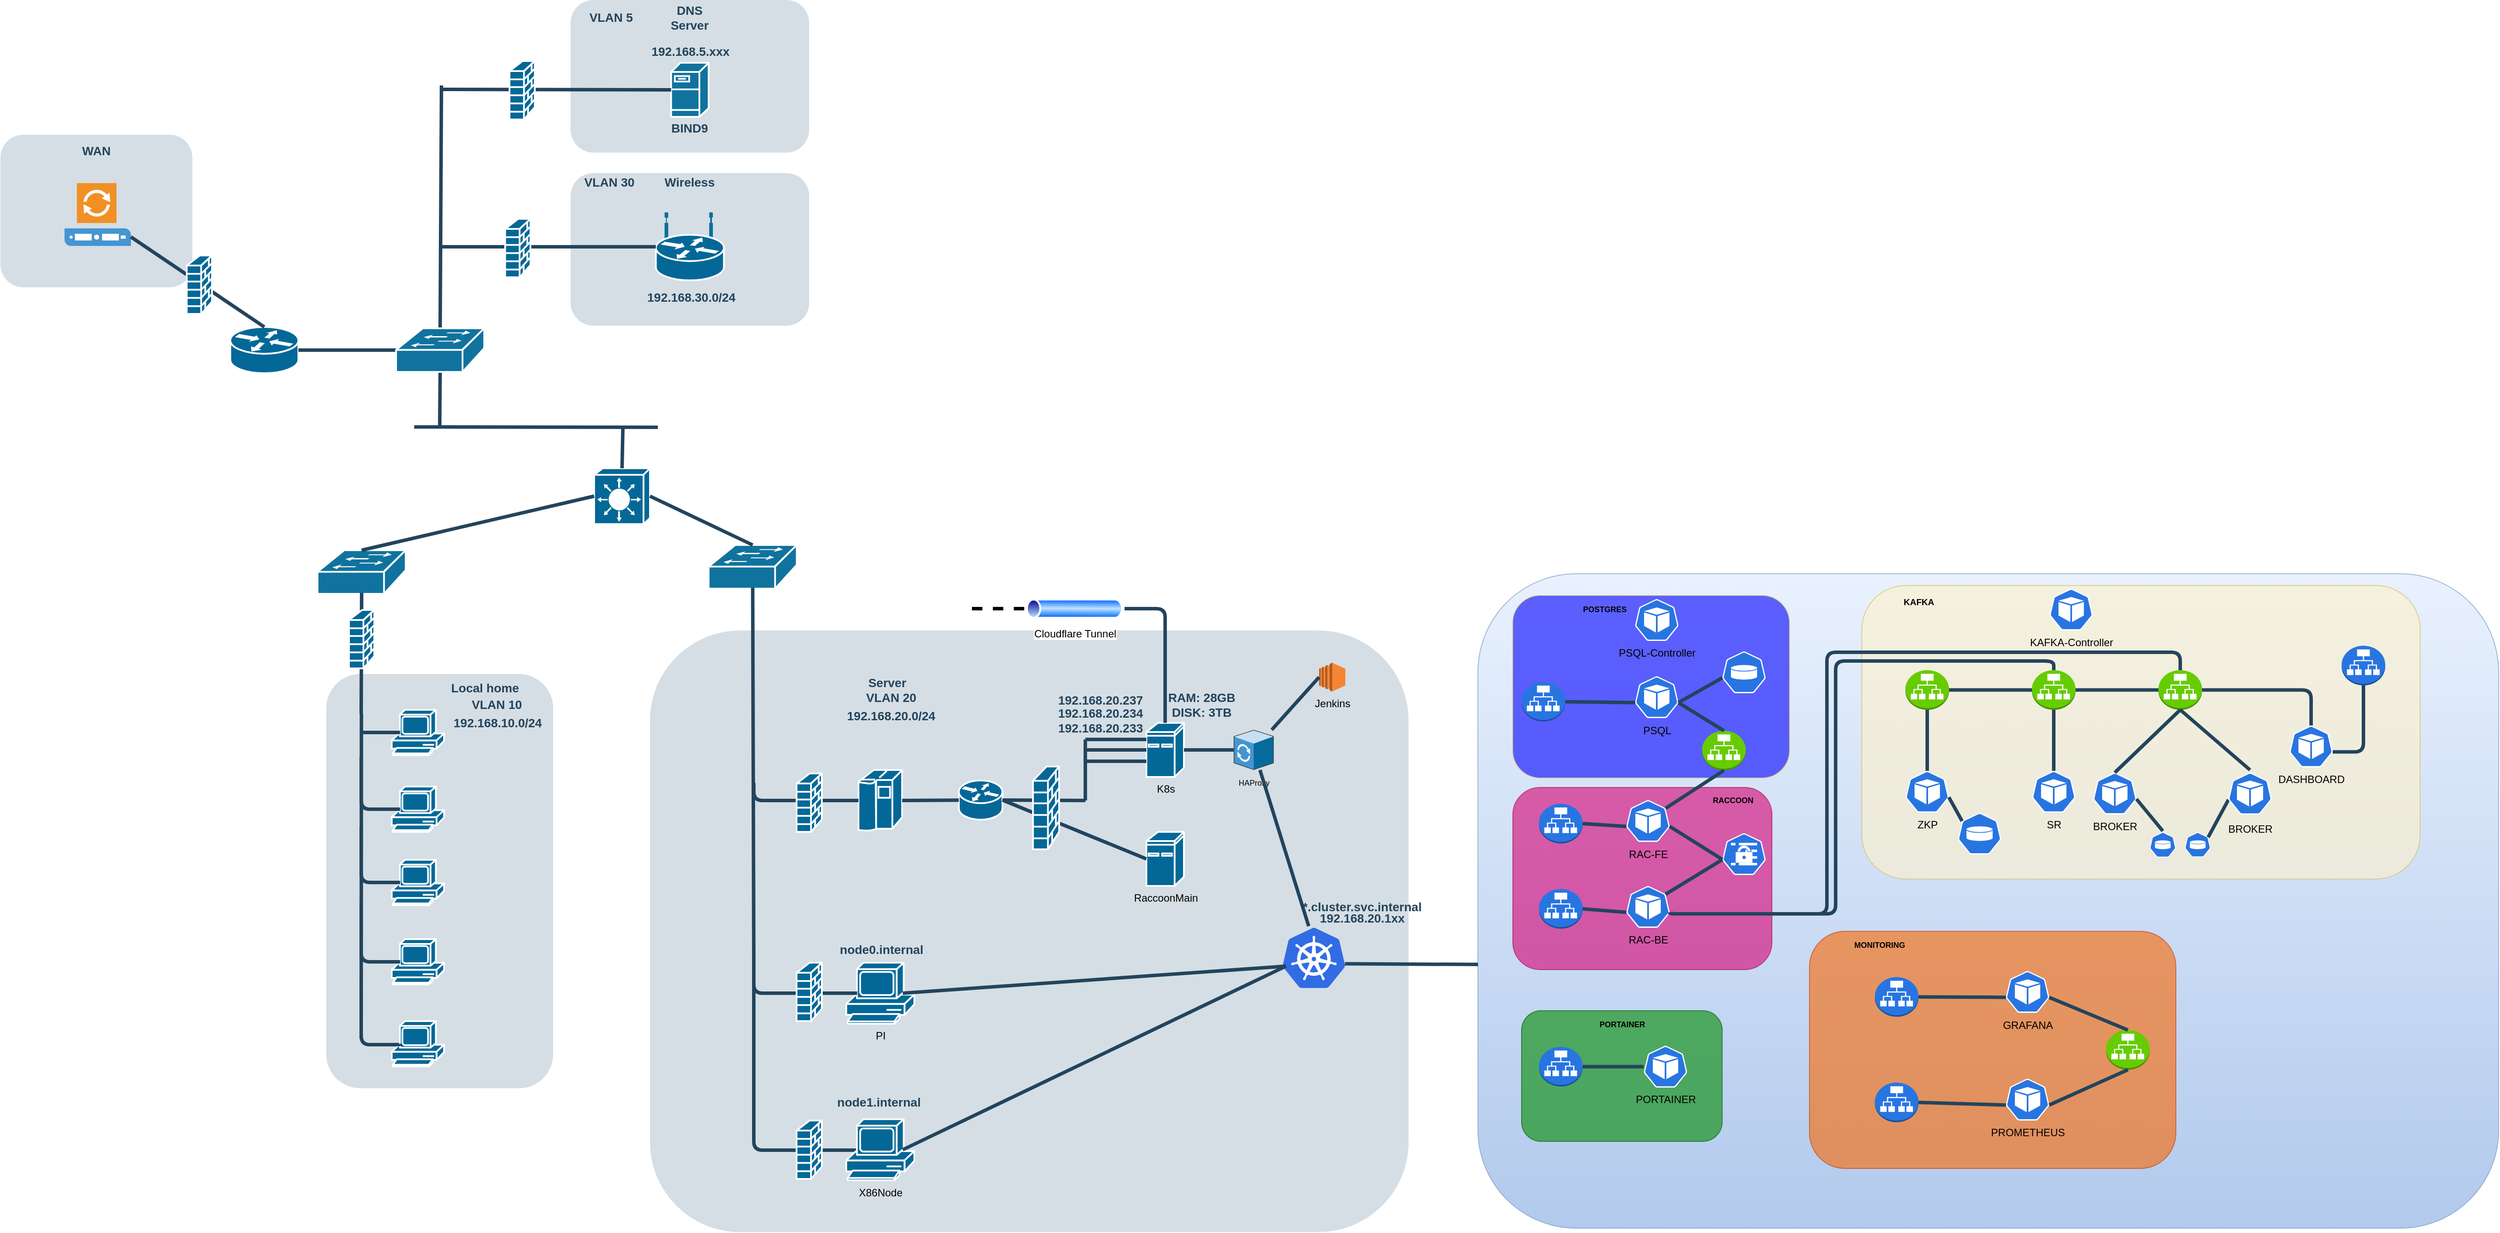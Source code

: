 <mxfile version="21.2.1" type="github">
  <diagram id="6a731a19-8d31-9384-78a2-239565b7b9f0" name="Page-1">
    <mxGraphModel dx="-474" dy="2092" grid="1" gridSize="10" guides="1" tooltips="1" connect="1" arrows="1" fold="1" page="1" pageScale="1" pageWidth="827" pageHeight="1169" background="none" math="0" shadow="0">
      <root>
        <mxCell id="0" />
        <mxCell id="1" parent="0" />
        <mxCell id="lSdv-a1NBsbb_buQkSgG-2353" value="" style="rounded=1;whiteSpace=wrap;html=1;strokeColor=#6c8ebf;fillColor=#dae8fc;fontSize=24;align=center;opacity=60;gradientColor=#7ea6e0;" parent="1" vertex="1">
          <mxGeometry x="3490" y="570" width="1170" height="750.5" as="geometry" />
        </mxCell>
        <mxCell id="lSdv-a1NBsbb_buQkSgG-2411" value="" style="rounded=1;whiteSpace=wrap;html=1;strokeColor=#A50040;fillColor=#d80073;fontSize=24;align=center;opacity=60;fontColor=#ffffff;" parent="1" vertex="1">
          <mxGeometry x="3530" y="815" width="297" height="209" as="geometry" />
        </mxCell>
        <mxCell id="lSdv-a1NBsbb_buQkSgG-2400" value="" style="rounded=1;whiteSpace=wrap;html=1;strokeColor=#d6b656;fillColor=#0000FF;fontSize=24;align=center;opacity=60;" parent="1" vertex="1">
          <mxGeometry x="3530" y="595" width="317" height="209" as="geometry" />
        </mxCell>
        <mxCell id="lSdv-a1NBsbb_buQkSgG-2394" value="" style="rounded=1;whiteSpace=wrap;html=1;strokeColor=#d6b656;fillColor=#fff2cc;fontSize=24;align=center;opacity=60;" parent="1" vertex="1">
          <mxGeometry x="3930" y="583.5" width="640" height="336.5" as="geometry" />
        </mxCell>
        <mxCell id="GC0GD7nrSptXFap7n9_A-2270" value="" style="rounded=1;whiteSpace=wrap;html=1;strokeColor=none;fillColor=#BAC8D3;fontSize=24;fontColor=#23445D;align=center;opacity=60;" parent="1" vertex="1">
          <mxGeometry x="2450" y="110.5" width="273.5" height="175" as="geometry" />
        </mxCell>
        <mxCell id="GC0GD7nrSptXFap7n9_A-2257" value="" style="shape=mxgraph.cisco.routers.router;sketch=0;html=1;pointerEvents=1;dashed=0;fillColor=#036897;strokeColor=#ffffff;strokeWidth=2;verticalLabelPosition=bottom;verticalAlign=top;align=center;outlineConnect=0;" parent="1" vertex="1">
          <mxGeometry x="2060" y="287" width="78" height="53" as="geometry" />
        </mxCell>
        <mxCell id="GC0GD7nrSptXFap7n9_A-2258" value="" style="rounded=1;whiteSpace=wrap;html=1;strokeColor=none;fillColor=#BAC8D3;fontSize=24;fontColor=#23445D;align=center;opacity=60;" parent="1" vertex="1">
          <mxGeometry x="1796.5" y="66.5" width="220" height="175" as="geometry" />
        </mxCell>
        <mxCell id="GC0GD7nrSptXFap7n9_A-2259" value="" style="shadow=0;dashed=0;html=1;strokeColor=none;fillColor=#4495D1;labelPosition=center;verticalLabelPosition=bottom;verticalAlign=top;align=center;outlineConnect=0;shape=mxgraph.veeam.proxy_server;" parent="1" vertex="1">
          <mxGeometry x="1870" y="122" width="76" height="72" as="geometry" />
        </mxCell>
        <mxCell id="2228" value="&lt;font color=&quot;#23445d&quot;&gt;WAN&lt;/font&gt;" style="rounded=1;whiteSpace=wrap;html=1;strokeColor=none;fillColor=none;fontSize=14;fontColor=#742B21;align=center;fontStyle=1" parent="1" vertex="1">
          <mxGeometry x="1870" y="75" width="73" height="19" as="geometry" />
        </mxCell>
        <mxCell id="GC0GD7nrSptXFap7n9_A-2261" style="edgeStyle=none;rounded=1;html=1;strokeColor=#23445D;endArrow=none;endFill=0;strokeWidth=4;entryX=0.5;entryY=0;entryDx=0;entryDy=0;entryPerimeter=0;" parent="1" source="GC0GD7nrSptXFap7n9_A-2259" target="GC0GD7nrSptXFap7n9_A-2257" edge="1">
          <mxGeometry relative="1" as="geometry">
            <mxPoint x="1806" y="280" as="sourcePoint" />
            <mxPoint x="1946" y="347" as="targetPoint" />
          </mxGeometry>
        </mxCell>
        <mxCell id="GC0GD7nrSptXFap7n9_A-2267" value="" style="shape=mxgraph.cisco.security.firewall;sketch=0;html=1;pointerEvents=1;dashed=0;fillColor=#036897;strokeColor=#ffffff;strokeWidth=2;verticalLabelPosition=bottom;verticalAlign=top;align=center;outlineConnect=0;" parent="1" vertex="1">
          <mxGeometry x="2010" y="205" width="29" height="67" as="geometry" />
        </mxCell>
        <mxCell id="GC0GD7nrSptXFap7n9_A-2268" value="" style="shape=mxgraph.cisco.routers.wireless_router;sketch=0;html=1;pointerEvents=1;dashed=0;fillColor=#036897;strokeColor=#ffffff;strokeWidth=2;verticalLabelPosition=bottom;verticalAlign=top;align=center;outlineConnect=0;" parent="1" vertex="1">
          <mxGeometry x="2547.75" y="156.5" width="78" height="77" as="geometry" />
        </mxCell>
        <mxCell id="GC0GD7nrSptXFap7n9_A-2271" value="&lt;font color=&quot;#23445d&quot;&gt;Wireless&lt;/font&gt;" style="rounded=1;whiteSpace=wrap;html=1;strokeColor=none;fillColor=none;fontSize=14;fontColor=#742B21;align=center;fontStyle=1" parent="1" vertex="1">
          <mxGeometry x="2550.25" y="111.5" width="73" height="19" as="geometry" />
        </mxCell>
        <mxCell id="GC0GD7nrSptXFap7n9_A-2272" value="&lt;font color=&quot;#23445d&quot;&gt;VLAN 30&lt;/font&gt;" style="rounded=1;whiteSpace=wrap;html=1;strokeColor=none;fillColor=none;fontSize=14;fontColor=#742B21;align=center;fontStyle=1" parent="1" vertex="1">
          <mxGeometry x="2457.75" y="111.5" width="73" height="19" as="geometry" />
        </mxCell>
        <mxCell id="E8cnr3b_6ZYwIvbNZkuO-2257" value="" style="rounded=1;whiteSpace=wrap;html=1;strokeColor=none;fillColor=#BAC8D3;fontSize=24;fontColor=#23445D;align=center;opacity=60;" parent="1" vertex="1">
          <mxGeometry x="2450" y="-88" width="273.5" height="175" as="geometry" />
        </mxCell>
        <mxCell id="E8cnr3b_6ZYwIvbNZkuO-2258" value="&lt;font color=&quot;#23445d&quot;&gt;DNS Server&lt;br&gt;&lt;/font&gt;" style="rounded=1;whiteSpace=wrap;html=1;strokeColor=none;fillColor=none;fontSize=14;fontColor=#742B21;align=center;fontStyle=1" parent="1" vertex="1">
          <mxGeometry x="2550.25" y="-78" width="73" height="19" as="geometry" />
        </mxCell>
        <mxCell id="E8cnr3b_6ZYwIvbNZkuO-2259" value="&lt;font color=&quot;#23445d&quot;&gt;VLAN 5&lt;/font&gt;" style="rounded=1;whiteSpace=wrap;html=1;strokeColor=none;fillColor=none;fontSize=14;fontColor=#742B21;align=center;fontStyle=1" parent="1" vertex="1">
          <mxGeometry x="2460" y="-78" width="73" height="19" as="geometry" />
        </mxCell>
        <mxCell id="E8cnr3b_6ZYwIvbNZkuO-2260" value="" style="shape=mxgraph.cisco.servers.fileserver;html=1;dashed=0;fillColor=#10739E;strokeColor=#ffffff;strokeWidth=2;verticalLabelPosition=bottom;verticalAlign=top;fontFamily=Helvetica;fontSize=36;fontColor=#FFB366" parent="1" vertex="1">
          <mxGeometry x="2565.25" y="-16" width="43" height="62" as="geometry" />
        </mxCell>
        <mxCell id="E8cnr3b_6ZYwIvbNZkuO-2261" style="edgeStyle=none;rounded=1;html=1;strokeColor=#23445D;endArrow=none;endFill=0;strokeWidth=4;exitX=1;exitY=0.5;exitDx=0;exitDy=0;exitPerimeter=0;entryX=0;entryY=0.5;entryDx=0;entryDy=0;entryPerimeter=0;" parent="1" source="GC0GD7nrSptXFap7n9_A-2257" target="lSdv-a1NBsbb_buQkSgG-2436" edge="1">
          <mxGeometry relative="1" as="geometry">
            <mxPoint x="2138" y="230" as="sourcePoint" />
            <mxPoint x="2275.25" y="313.5" as="targetPoint" />
          </mxGeometry>
        </mxCell>
        <mxCell id="lSdv-a1NBsbb_buQkSgG-2259" style="edgeStyle=none;rounded=1;html=1;strokeColor=#23445D;endArrow=none;endFill=0;strokeWidth=4;entryX=0.5;entryY=0;entryDx=0;entryDy=0;entryPerimeter=0;" parent="1" target="lSdv-a1NBsbb_buQkSgG-2436" edge="1">
          <mxGeometry relative="1" as="geometry">
            <mxPoint x="2302" y="10" as="sourcePoint" />
            <mxPoint x="2302.25" y="285.5" as="targetPoint" />
          </mxGeometry>
        </mxCell>
        <mxCell id="lSdv-a1NBsbb_buQkSgG-2260" style="edgeStyle=none;rounded=1;html=1;strokeColor=#23445D;endArrow=none;endFill=0;strokeWidth=4;" parent="1" target="GC0GD7nrSptXFap7n9_A-2268" edge="1">
          <mxGeometry relative="1" as="geometry">
            <mxPoint x="2300" y="195" as="sourcePoint" />
            <mxPoint x="2437" y="211.5" as="targetPoint" />
          </mxGeometry>
        </mxCell>
        <mxCell id="lSdv-a1NBsbb_buQkSgG-2261" style="edgeStyle=none;rounded=1;html=1;strokeColor=#23445D;endArrow=none;endFill=0;strokeWidth=4;entryX=0;entryY=0.5;entryDx=0;entryDy=0;entryPerimeter=0;" parent="1" target="E8cnr3b_6ZYwIvbNZkuO-2260" edge="1">
          <mxGeometry relative="1" as="geometry">
            <mxPoint x="2302.25" y="14.5" as="sourcePoint" />
            <mxPoint x="2550.25" y="14.5" as="targetPoint" />
          </mxGeometry>
        </mxCell>
        <mxCell id="lSdv-a1NBsbb_buQkSgG-2264" value="" style="rounded=1;whiteSpace=wrap;html=1;strokeColor=none;fillColor=#BAC8D3;fontSize=24;fontColor=#23445D;align=center;opacity=60;" parent="1" vertex="1">
          <mxGeometry x="2170" y="685" width="260" height="475" as="geometry" />
        </mxCell>
        <mxCell id="lSdv-a1NBsbb_buQkSgG-2265" value="&lt;font color=&quot;#23445d&quot;&gt;VLAN 10&lt;/font&gt;" style="rounded=1;whiteSpace=wrap;html=1;strokeColor=none;fillColor=none;fontSize=14;fontColor=#742B21;align=center;fontStyle=1" parent="1" vertex="1">
          <mxGeometry x="2329.25" y="710.5" width="73" height="19" as="geometry" />
        </mxCell>
        <mxCell id="lSdv-a1NBsbb_buQkSgG-2267" value="&lt;font color=&quot;#23445d&quot;&gt;Local home&lt;/font&gt;" style="rounded=1;whiteSpace=wrap;html=1;strokeColor=none;fillColor=none;fontSize=14;fontColor=#742B21;align=center;fontStyle=1" parent="1" vertex="1">
          <mxGeometry x="2270" y="691.5" width="164.25" height="19" as="geometry" />
        </mxCell>
        <mxCell id="GC0GD7nrSptXFap7n9_A-2265" value="" style="shape=mxgraph.cisco.computers_and_peripherals.pc;sketch=0;html=1;pointerEvents=1;dashed=0;fillColor=#036897;strokeColor=#ffffff;strokeWidth=2;verticalLabelPosition=bottom;verticalAlign=top;align=center;outlineConnect=0;" parent="1" vertex="1">
          <mxGeometry x="2245" y="726" width="60" height="52" as="geometry" />
        </mxCell>
        <mxCell id="lSdv-a1NBsbb_buQkSgG-2268" value="" style="shape=mxgraph.cisco.computers_and_peripherals.pc;sketch=0;html=1;pointerEvents=1;dashed=0;fillColor=#036897;strokeColor=#ffffff;strokeWidth=2;verticalLabelPosition=bottom;verticalAlign=top;align=center;outlineConnect=0;" parent="1" vertex="1">
          <mxGeometry x="2245" y="1083" width="60" height="52" as="geometry" />
        </mxCell>
        <mxCell id="lSdv-a1NBsbb_buQkSgG-2269" value="" style="shape=mxgraph.cisco.computers_and_peripherals.pc;sketch=0;html=1;pointerEvents=1;dashed=0;fillColor=#036897;strokeColor=#ffffff;strokeWidth=2;verticalLabelPosition=bottom;verticalAlign=top;align=center;outlineConnect=0;" parent="1" vertex="1">
          <mxGeometry x="2245" y="898" width="60" height="52" as="geometry" />
        </mxCell>
        <mxCell id="lSdv-a1NBsbb_buQkSgG-2270" value="" style="shape=mxgraph.cisco.computers_and_peripherals.pc;sketch=0;html=1;pointerEvents=1;dashed=0;fillColor=#036897;strokeColor=#ffffff;strokeWidth=2;verticalLabelPosition=bottom;verticalAlign=top;align=center;outlineConnect=0;" parent="1" vertex="1">
          <mxGeometry x="2245" y="989" width="60" height="52" as="geometry" />
        </mxCell>
        <mxCell id="lSdv-a1NBsbb_buQkSgG-2271" value="" style="shape=mxgraph.cisco.computers_and_peripherals.pc;sketch=0;html=1;pointerEvents=1;dashed=0;fillColor=#036897;strokeColor=#ffffff;strokeWidth=2;verticalLabelPosition=bottom;verticalAlign=top;align=center;outlineConnect=0;" parent="1" vertex="1">
          <mxGeometry x="2245" y="814" width="60" height="52" as="geometry" />
        </mxCell>
        <mxCell id="lSdv-a1NBsbb_buQkSgG-2276" style="edgeStyle=none;rounded=1;html=1;strokeColor=#23445D;endArrow=none;endFill=0;strokeWidth=4;" parent="1" edge="1">
          <mxGeometry relative="1" as="geometry">
            <mxPoint x="2210.25" y="730" as="sourcePoint" />
            <mxPoint x="2210" y="1103" as="targetPoint" />
          </mxGeometry>
        </mxCell>
        <mxCell id="lSdv-a1NBsbb_buQkSgG-2277" style="edgeStyle=none;rounded=1;html=1;strokeColor=#23445D;endArrow=none;endFill=0;strokeWidth=4;entryX=0.16;entryY=0.5;entryDx=0;entryDy=0;entryPerimeter=0;" parent="1" target="GC0GD7nrSptXFap7n9_A-2265" edge="1">
          <mxGeometry relative="1" as="geometry">
            <mxPoint x="2210" y="752" as="sourcePoint" />
            <mxPoint x="2137" y="740" as="targetPoint" />
          </mxGeometry>
        </mxCell>
        <mxCell id="lSdv-a1NBsbb_buQkSgG-2278" style="edgeStyle=orthogonalEdgeStyle;rounded=1;html=1;strokeColor=#23445D;endArrow=none;endFill=0;strokeWidth=4;entryX=0.16;entryY=0.5;entryDx=0;entryDy=0;entryPerimeter=0;" parent="1" target="lSdv-a1NBsbb_buQkSgG-2271" edge="1">
          <mxGeometry relative="1" as="geometry">
            <Array as="points">
              <mxPoint x="2210" y="780" />
              <mxPoint x="2210" y="840" />
            </Array>
            <mxPoint x="2210" y="780" as="sourcePoint" />
            <mxPoint x="2240" y="837" as="targetPoint" />
          </mxGeometry>
        </mxCell>
        <mxCell id="lSdv-a1NBsbb_buQkSgG-2279" style="edgeStyle=orthogonalEdgeStyle;rounded=1;html=1;strokeColor=#23445D;endArrow=none;endFill=0;strokeWidth=4;entryX=0.16;entryY=0.5;entryDx=0;entryDy=0;entryPerimeter=0;" parent="1" target="lSdv-a1NBsbb_buQkSgG-2269" edge="1">
          <mxGeometry relative="1" as="geometry">
            <Array as="points">
              <mxPoint x="2210" y="924" />
            </Array>
            <mxPoint x="2210" y="860" as="sourcePoint" />
            <mxPoint x="2255" y="920" as="targetPoint" />
          </mxGeometry>
        </mxCell>
        <mxCell id="lSdv-a1NBsbb_buQkSgG-2280" style="edgeStyle=orthogonalEdgeStyle;rounded=1;html=1;strokeColor=#23445D;endArrow=none;endFill=0;strokeWidth=4;entryX=0.16;entryY=0.5;entryDx=0;entryDy=0;entryPerimeter=0;" parent="1" target="lSdv-a1NBsbb_buQkSgG-2270" edge="1">
          <mxGeometry relative="1" as="geometry">
            <Array as="points">
              <mxPoint x="2210" y="1015" />
            </Array>
            <mxPoint x="2210" y="948" as="sourcePoint" />
            <mxPoint x="2255" y="1012" as="targetPoint" />
          </mxGeometry>
        </mxCell>
        <mxCell id="lSdv-a1NBsbb_buQkSgG-2281" style="edgeStyle=orthogonalEdgeStyle;rounded=1;html=1;strokeColor=#23445D;endArrow=none;endFill=0;strokeWidth=4;entryX=0.16;entryY=0.5;entryDx=0;entryDy=0;entryPerimeter=0;" parent="1" target="lSdv-a1NBsbb_buQkSgG-2268" edge="1">
          <mxGeometry relative="1" as="geometry">
            <Array as="points">
              <mxPoint x="2210" y="1110" />
              <mxPoint x="2255" y="1110" />
            </Array>
            <mxPoint x="2210" y="1046" as="sourcePoint" />
            <mxPoint x="2255" y="1113" as="targetPoint" />
          </mxGeometry>
        </mxCell>
        <mxCell id="lSdv-a1NBsbb_buQkSgG-2283" value="" style="rounded=1;whiteSpace=wrap;html=1;strokeColor=none;fillColor=#BAC8D3;fontSize=24;fontColor=#23445D;align=center;opacity=60;" parent="1" vertex="1">
          <mxGeometry x="2541" y="635" width="869.5" height="690" as="geometry" />
        </mxCell>
        <mxCell id="lSdv-a1NBsbb_buQkSgG-2284" value="&lt;font color=&quot;#23445d&quot;&gt;VLAN 20&lt;/font&gt;" style="rounded=1;whiteSpace=wrap;html=1;strokeColor=none;fillColor=none;fontSize=14;fontColor=#742B21;align=center;fontStyle=1" parent="1" vertex="1">
          <mxGeometry x="2780" y="700" width="74.75" height="23" as="geometry" />
        </mxCell>
        <mxCell id="lSdv-a1NBsbb_buQkSgG-2285" value="&lt;font color=&quot;#23445d&quot;&gt;Server&lt;/font&gt;" style="rounded=1;whiteSpace=wrap;html=1;strokeColor=none;fillColor=none;fontSize=14;fontColor=#742B21;align=center;fontStyle=1" parent="1" vertex="1">
          <mxGeometry x="2730.75" y="685" width="164.25" height="19" as="geometry" />
        </mxCell>
        <mxCell id="lSdv-a1NBsbb_buQkSgG-2297" value="" style="shape=mxgraph.cisco.switches.workgroup_switch;html=1;dashed=0;fillColor=#10739E;strokeColor=#ffffff;strokeWidth=2;verticalLabelPosition=bottom;verticalAlign=top;fontFamily=Helvetica;fontSize=36;fontColor=#FFB366" parent="1" vertex="1">
          <mxGeometry x="2160" y="543" width="101" height="50" as="geometry" />
        </mxCell>
        <mxCell id="lSdv-a1NBsbb_buQkSgG-2298" style="edgeStyle=none;rounded=1;html=1;strokeColor=#23445D;endArrow=none;endFill=0;strokeWidth=4;exitX=0.5;exitY=0.98;exitDx=0;exitDy=0;exitPerimeter=0;" parent="1" source="lSdv-a1NBsbb_buQkSgG-2436" edge="1">
          <mxGeometry relative="1" as="geometry">
            <mxPoint x="2302.25" y="341.5" as="sourcePoint" />
            <mxPoint x="2300" y="400" as="targetPoint" />
          </mxGeometry>
        </mxCell>
        <mxCell id="lSdv-a1NBsbb_buQkSgG-2299" style="edgeStyle=none;rounded=1;html=1;strokeColor=#23445D;endArrow=none;endFill=0;strokeWidth=4;" parent="1" edge="1">
          <mxGeometry relative="1" as="geometry">
            <mxPoint x="2270.75" y="401.64" as="sourcePoint" />
            <mxPoint x="2550" y="402" as="targetPoint" />
          </mxGeometry>
        </mxCell>
        <mxCell id="lSdv-a1NBsbb_buQkSgG-2300" value="" style="shape=mxgraph.cisco.switches.layer_3_switch;sketch=0;html=1;pointerEvents=1;dashed=0;fillColor=#036897;strokeColor=#ffffff;strokeWidth=2;verticalLabelPosition=bottom;verticalAlign=top;align=center;outlineConnect=0;" parent="1" vertex="1">
          <mxGeometry x="2477" y="449" width="64" height="64" as="geometry" />
        </mxCell>
        <mxCell id="lSdv-a1NBsbb_buQkSgG-2301" style="edgeStyle=none;rounded=1;html=1;strokeColor=#23445D;endArrow=none;endFill=0;strokeWidth=4;entryX=0.5;entryY=0;entryDx=0;entryDy=0;entryPerimeter=0;" parent="1" target="lSdv-a1NBsbb_buQkSgG-2300" edge="1">
          <mxGeometry relative="1" as="geometry">
            <mxPoint x="2510" y="400" as="sourcePoint" />
            <mxPoint x="2477" y="410" as="targetPoint" />
          </mxGeometry>
        </mxCell>
        <mxCell id="lSdv-a1NBsbb_buQkSgG-2302" style="edgeStyle=none;rounded=1;html=1;strokeColor=#23445D;endArrow=none;endFill=0;strokeWidth=4;exitX=0;exitY=0.5;exitDx=0;exitDy=0;exitPerimeter=0;entryX=0.5;entryY=0;entryDx=0;entryDy=0;entryPerimeter=0;" parent="1" source="lSdv-a1NBsbb_buQkSgG-2300" target="lSdv-a1NBsbb_buQkSgG-2297" edge="1">
          <mxGeometry relative="1" as="geometry">
            <mxPoint x="2390" y="456" as="sourcePoint" />
            <mxPoint x="2390" y="514" as="targetPoint" />
          </mxGeometry>
        </mxCell>
        <mxCell id="lSdv-a1NBsbb_buQkSgG-2303" style="edgeStyle=none;rounded=1;html=1;strokeColor=#23445D;endArrow=none;endFill=0;strokeWidth=4;exitX=0.5;exitY=0.98;exitDx=0;exitDy=0;exitPerimeter=0;" parent="1" source="lSdv-a1NBsbb_buQkSgG-2297" edge="1">
          <mxGeometry relative="1" as="geometry">
            <mxPoint x="2260" y="570" as="sourcePoint" />
            <mxPoint x="2210" y="730" as="targetPoint" />
          </mxGeometry>
        </mxCell>
        <mxCell id="lSdv-a1NBsbb_buQkSgG-2304" value="" style="shape=mxgraph.cisco.switches.workgroup_switch;html=1;dashed=0;fillColor=#10739E;strokeColor=#ffffff;strokeWidth=2;verticalLabelPosition=bottom;verticalAlign=top;fontFamily=Helvetica;fontSize=36;fontColor=#FFB366" parent="1" vertex="1">
          <mxGeometry x="2608.25" y="537" width="101" height="50" as="geometry" />
        </mxCell>
        <mxCell id="lSdv-a1NBsbb_buQkSgG-2305" style="edgeStyle=none;rounded=1;html=1;strokeColor=#23445D;endArrow=none;endFill=0;strokeWidth=4;exitX=0.5;exitY=0;exitDx=0;exitDy=0;exitPerimeter=0;entryX=1;entryY=0.5;entryDx=0;entryDy=0;entryPerimeter=0;" parent="1" source="lSdv-a1NBsbb_buQkSgG-2304" target="lSdv-a1NBsbb_buQkSgG-2300" edge="1">
          <mxGeometry relative="1" as="geometry">
            <mxPoint x="2656" y="525" as="sourcePoint" />
            <mxPoint x="2390" y="587" as="targetPoint" />
          </mxGeometry>
        </mxCell>
        <mxCell id="lSdv-a1NBsbb_buQkSgG-2306" style="edgeStyle=none;rounded=1;html=1;strokeColor=#23445D;endArrow=none;endFill=0;strokeWidth=4;exitX=0.5;exitY=0.98;exitDx=0;exitDy=0;exitPerimeter=0;" parent="1" source="lSdv-a1NBsbb_buQkSgG-2304" edge="1">
          <mxGeometry relative="1" as="geometry">
            <mxPoint x="2668.75" y="626.5" as="sourcePoint" />
            <mxPoint x="2660" y="1010" as="targetPoint" />
          </mxGeometry>
        </mxCell>
        <mxCell id="lSdv-a1NBsbb_buQkSgG-2307" value="" style="shape=mxgraph.cisco.security.firewall;sketch=0;html=1;pointerEvents=1;dashed=0;fillColor=#036897;strokeColor=#ffffff;strokeWidth=2;verticalLabelPosition=bottom;verticalAlign=top;align=center;outlineConnect=0;" parent="1" vertex="1">
          <mxGeometry x="2196" y="611.5" width="29" height="67" as="geometry" />
        </mxCell>
        <mxCell id="lSdv-a1NBsbb_buQkSgG-2309" value="" style="shape=mxgraph.cisco.security.firewall;sketch=0;html=1;pointerEvents=1;dashed=0;fillColor=#036897;strokeColor=#ffffff;strokeWidth=2;verticalLabelPosition=bottom;verticalAlign=top;align=center;outlineConnect=0;" parent="1" vertex="1">
          <mxGeometry x="2375" y="163" width="29" height="67" as="geometry" />
        </mxCell>
        <mxCell id="lSdv-a1NBsbb_buQkSgG-2310" value="" style="shape=mxgraph.cisco.security.firewall;sketch=0;html=1;pointerEvents=1;dashed=0;fillColor=#036897;strokeColor=#ffffff;strokeWidth=2;verticalLabelPosition=bottom;verticalAlign=top;align=center;outlineConnect=0;" parent="1" vertex="1">
          <mxGeometry x="2380" y="-18" width="29" height="67" as="geometry" />
        </mxCell>
        <mxCell id="lSdv-a1NBsbb_buQkSgG-2312" value="" style="shape=mxgraph.cisco.computers_and_peripherals.ibm_mainframe;sketch=0;html=1;pointerEvents=1;dashed=0;fillColor=#036897;strokeColor=#ffffff;strokeWidth=2;verticalLabelPosition=bottom;verticalAlign=top;align=center;outlineConnect=0;" parent="1" vertex="1">
          <mxGeometry x="2780" y="795" width="50" height="70" as="geometry" />
        </mxCell>
        <mxCell id="lSdv-a1NBsbb_buQkSgG-2313" value="PI" style="shape=mxgraph.cisco.computers_and_peripherals.pc;sketch=0;html=1;pointerEvents=1;dashed=0;fillColor=#036897;strokeColor=#ffffff;strokeWidth=2;verticalLabelPosition=bottom;verticalAlign=top;align=center;outlineConnect=0;" parent="1" vertex="1">
          <mxGeometry x="2766" y="1016" width="78" height="70" as="geometry" />
        </mxCell>
        <mxCell id="lSdv-a1NBsbb_buQkSgG-2316" style="edgeStyle=orthogonalEdgeStyle;rounded=1;html=1;strokeColor=#23445D;endArrow=none;endFill=0;strokeWidth=4;entryX=0.16;entryY=0.5;entryDx=0;entryDy=0;entryPerimeter=0;" parent="1" target="lSdv-a1NBsbb_buQkSgG-2313" edge="1">
          <mxGeometry relative="1" as="geometry">
            <Array as="points">
              <mxPoint x="2660" y="1051" />
            </Array>
            <mxPoint x="2660" y="1010" as="sourcePoint" />
            <mxPoint x="2705" y="1070" as="targetPoint" />
          </mxGeometry>
        </mxCell>
        <mxCell id="lSdv-a1NBsbb_buQkSgG-2317" value="" style="shape=mxgraph.cisco.security.firewall;sketch=0;html=1;pointerEvents=1;dashed=0;fillColor=#036897;strokeColor=#ffffff;strokeWidth=2;verticalLabelPosition=bottom;verticalAlign=top;align=center;outlineConnect=0;" parent="1" vertex="1">
          <mxGeometry x="2709" y="1016" width="29" height="67" as="geometry" />
        </mxCell>
        <mxCell id="lSdv-a1NBsbb_buQkSgG-2319" style="edgeStyle=orthogonalEdgeStyle;rounded=1;html=1;strokeColor=#23445D;endArrow=none;endFill=0;strokeWidth=4;entryX=0;entryY=0.5;entryDx=0;entryDy=0;entryPerimeter=0;" parent="1" target="lSdv-a1NBsbb_buQkSgG-2312" edge="1">
          <mxGeometry relative="1" as="geometry">
            <Array as="points">
              <mxPoint x="2660" y="830" />
            </Array>
            <mxPoint x="2660" y="810" as="sourcePoint" />
            <mxPoint x="2778" y="850.5" as="targetPoint" />
          </mxGeometry>
        </mxCell>
        <mxCell id="lSdv-a1NBsbb_buQkSgG-2318" value="" style="shape=mxgraph.cisco.security.firewall;sketch=0;html=1;pointerEvents=1;dashed=0;fillColor=#036897;strokeColor=#ffffff;strokeWidth=2;verticalLabelPosition=bottom;verticalAlign=top;align=center;outlineConnect=0;" parent="1" vertex="1">
          <mxGeometry x="2709" y="799" width="29" height="67" as="geometry" />
        </mxCell>
        <mxCell id="lSdv-a1NBsbb_buQkSgG-2321" value="" style="shape=mxgraph.cisco.routers.router;sketch=0;html=1;pointerEvents=1;dashed=0;fillColor=#036897;strokeColor=#ffffff;strokeWidth=2;verticalLabelPosition=bottom;verticalAlign=top;align=center;outlineConnect=0;" parent="1" vertex="1">
          <mxGeometry x="2895" y="807" width="50" height="45" as="geometry" />
        </mxCell>
        <mxCell id="lSdv-a1NBsbb_buQkSgG-2322" style="edgeStyle=none;rounded=1;html=1;strokeColor=#23445D;endArrow=none;endFill=0;strokeWidth=4;entryX=1;entryY=0.5;entryDx=0;entryDy=0;entryPerimeter=0;" parent="1" source="lSdv-a1NBsbb_buQkSgG-2321" target="lSdv-a1NBsbb_buQkSgG-2312" edge="1">
          <mxGeometry relative="1" as="geometry">
            <mxPoint x="2945" y="865" as="sourcePoint" />
            <mxPoint x="2827" y="809" as="targetPoint" />
          </mxGeometry>
        </mxCell>
        <mxCell id="lSdv-a1NBsbb_buQkSgG-2327" value="K8s" style="shape=mxgraph.cisco.computers_and_peripherals.ibm_mini_as400;sketch=0;html=1;pointerEvents=1;dashed=0;fillColor=#036897;strokeColor=#ffffff;strokeWidth=2;verticalLabelPosition=bottom;verticalAlign=top;align=center;outlineConnect=0;" parent="1" vertex="1">
          <mxGeometry x="3110" y="741" width="43" height="62" as="geometry" />
        </mxCell>
        <mxCell id="lSdv-a1NBsbb_buQkSgG-2328" value="RaccoonMain" style="shape=mxgraph.cisco.computers_and_peripherals.ibm_mini_as400;sketch=0;html=1;pointerEvents=1;dashed=0;fillColor=#036897;strokeColor=#ffffff;strokeWidth=2;verticalLabelPosition=bottom;verticalAlign=top;align=center;outlineConnect=0;" parent="1" vertex="1">
          <mxGeometry x="3110" y="866" width="43" height="62" as="geometry" />
        </mxCell>
        <mxCell id="lSdv-a1NBsbb_buQkSgG-2333" style="edgeStyle=none;rounded=1;html=1;strokeColor=#23445D;endArrow=none;endFill=0;strokeWidth=4;entryX=1;entryY=0.5;entryDx=0;entryDy=0;entryPerimeter=0;exitX=0;exitY=0.5;exitDx=0;exitDy=0;exitPerimeter=0;" parent="1" source="lSdv-a1NBsbb_buQkSgG-2328" target="lSdv-a1NBsbb_buQkSgG-2321" edge="1">
          <mxGeometry relative="1" as="geometry">
            <mxPoint x="3120" y="813" as="sourcePoint" />
            <mxPoint x="2955" y="840" as="targetPoint" />
          </mxGeometry>
        </mxCell>
        <mxCell id="lSdv-a1NBsbb_buQkSgG-2334" style="edgeStyle=none;rounded=1;html=1;strokeColor=#23445D;endArrow=none;endFill=0;strokeWidth=4;entryX=1;entryY=0.5;entryDx=0;entryDy=0;entryPerimeter=0;" parent="1" target="lSdv-a1NBsbb_buQkSgG-2321" edge="1">
          <mxGeometry relative="1" as="geometry">
            <mxPoint x="3040" y="830" as="sourcePoint" />
            <mxPoint x="3000" y="822" as="targetPoint" />
          </mxGeometry>
        </mxCell>
        <mxCell id="lSdv-a1NBsbb_buQkSgG-2338" style="edgeStyle=none;rounded=1;html=1;strokeColor=#23445D;endArrow=none;endFill=0;strokeWidth=4;" parent="1" edge="1">
          <mxGeometry relative="1" as="geometry">
            <mxPoint x="3110" y="760" as="sourcePoint" />
            <mxPoint x="3040" y="760" as="targetPoint" />
          </mxGeometry>
        </mxCell>
        <mxCell id="lSdv-a1NBsbb_buQkSgG-2339" style="edgeStyle=none;rounded=1;html=1;strokeColor=#23445D;endArrow=none;endFill=0;strokeWidth=4;" parent="1" edge="1">
          <mxGeometry relative="1" as="geometry">
            <mxPoint x="3110" y="772" as="sourcePoint" />
            <mxPoint x="3040" y="772" as="targetPoint" />
          </mxGeometry>
        </mxCell>
        <mxCell id="lSdv-a1NBsbb_buQkSgG-2340" style="edgeStyle=none;rounded=1;html=1;strokeColor=#23445D;endArrow=none;endFill=0;strokeWidth=4;" parent="1" edge="1">
          <mxGeometry relative="1" as="geometry">
            <mxPoint x="3110" y="785" as="sourcePoint" />
            <mxPoint x="3040" y="785" as="targetPoint" />
            <Array as="points">
              <mxPoint x="3080" y="785" />
            </Array>
          </mxGeometry>
        </mxCell>
        <mxCell id="lSdv-a1NBsbb_buQkSgG-2341" style="edgeStyle=none;rounded=1;html=1;strokeColor=#23445D;endArrow=none;endFill=0;strokeWidth=4;" parent="1" edge="1">
          <mxGeometry relative="1" as="geometry">
            <mxPoint x="3040" y="830" as="sourcePoint" />
            <mxPoint x="3040" y="760" as="targetPoint" />
          </mxGeometry>
        </mxCell>
        <mxCell id="lSdv-a1NBsbb_buQkSgG-2326" value="" style="shape=mxgraph.cisco.security.firewall;sketch=0;html=1;pointerEvents=1;dashed=0;fillColor=#036897;strokeColor=#ffffff;strokeWidth=2;verticalLabelPosition=bottom;verticalAlign=top;align=center;outlineConnect=0;" parent="1" vertex="1">
          <mxGeometry x="2980" y="791" width="30" height="95" as="geometry" />
        </mxCell>
        <mxCell id="lSdv-a1NBsbb_buQkSgG-2342" value="&lt;font style=&quot;font-size: 9px;&quot;&gt;HAProxy&lt;/font&gt;" style="shadow=0;dashed=0;html=1;labelPosition=center;verticalLabelPosition=bottom;verticalAlign=top;align=center;outlineConnect=0;shape=mxgraph.veeam.3d.proxy;" parent="1" vertex="1">
          <mxGeometry x="3210" y="749" width="46" height="46" as="geometry" />
        </mxCell>
        <mxCell id="lSdv-a1NBsbb_buQkSgG-2343" style="edgeStyle=none;rounded=1;html=1;strokeColor=#23445D;endArrow=none;endFill=0;strokeWidth=4;entryX=1;entryY=0.5;entryDx=0;entryDy=0;entryPerimeter=0;" parent="1" source="lSdv-a1NBsbb_buQkSgG-2342" target="lSdv-a1NBsbb_buQkSgG-2327" edge="1">
          <mxGeometry relative="1" as="geometry">
            <mxPoint x="3180" y="772" as="sourcePoint" />
            <mxPoint x="3186" y="772" as="targetPoint" />
          </mxGeometry>
        </mxCell>
        <mxCell id="lSdv-a1NBsbb_buQkSgG-2344" value="Jenkins" style="outlineConnect=0;dashed=0;verticalLabelPosition=bottom;verticalAlign=top;align=center;html=1;shape=mxgraph.aws3.ec2;fillColor=#F58534;gradientColor=none;" parent="1" vertex="1">
          <mxGeometry x="3308" y="672" width="30" height="33" as="geometry" />
        </mxCell>
        <mxCell id="lSdv-a1NBsbb_buQkSgG-2345" style="edgeStyle=none;rounded=1;html=1;strokeColor=#23445D;endArrow=none;endFill=0;strokeWidth=4;exitX=0;exitY=0.5;exitDx=0;exitDy=0;exitPerimeter=0;" parent="1" source="lSdv-a1NBsbb_buQkSgG-2344" target="lSdv-a1NBsbb_buQkSgG-2342" edge="1">
          <mxGeometry relative="1" as="geometry">
            <mxPoint x="3337" y="771.44" as="sourcePoint" />
            <mxPoint x="3490" y="640" as="targetPoint" />
          </mxGeometry>
        </mxCell>
        <mxCell id="lSdv-a1NBsbb_buQkSgG-2346" value="PSQL" style="sketch=0;html=1;dashed=0;whitespace=wrap;fillColor=#2875E2;strokeColor=#ffffff;points=[[0.005,0.63,0],[0.1,0.2,0],[0.9,0.2,0],[0.5,0,0],[0.995,0.63,0],[0.72,0.99,0],[0.5,1,0],[0.28,0.99,0]];verticalLabelPosition=bottom;align=center;verticalAlign=top;shape=mxgraph.kubernetes.icon;prIcon=pod" parent="1" vertex="1">
          <mxGeometry x="3670" y="687.5" width="50" height="48" as="geometry" />
        </mxCell>
        <mxCell id="lSdv-a1NBsbb_buQkSgG-2347" value="" style="sketch=0;html=1;dashed=0;whitespace=wrap;fillColor=#2875E2;strokeColor=#ffffff;points=[[0.005,0.63,0],[0.1,0.2,0],[0.9,0.2,0],[0.5,0,0],[0.995,0.63,0],[0.72,0.99,0],[0.5,1,0],[0.28,0.99,0]];verticalLabelPosition=bottom;align=center;verticalAlign=top;shape=mxgraph.kubernetes.icon;prIcon=pv" parent="1" vertex="1">
          <mxGeometry x="3770" y="659" width="50" height="48" as="geometry" />
        </mxCell>
        <mxCell id="lSdv-a1NBsbb_buQkSgG-2349" value="" style="image;sketch=0;aspect=fixed;html=1;points=[];align=center;fontSize=12;image=img/lib/mscae/Kubernetes.svg;" parent="1" vertex="1">
          <mxGeometry x="3266" y="976.0" width="72" height="69.12" as="geometry" />
        </mxCell>
        <mxCell id="lSdv-a1NBsbb_buQkSgG-2350" value="" style="sketch=0;html=1;dashed=0;whitespace=wrap;fillColor=#2875E2;strokeColor=#ffffff;points=[[0.005,0.63,0],[0.1,0.2,0],[0.9,0.2,0],[0.5,0,0],[0.995,0.63,0],[0.72,0.99,0],[0.5,1,0],[0.28,0.99,0]];verticalLabelPosition=bottom;align=center;verticalAlign=top;shape=mxgraph.kubernetes.icon;prIcon=secret" parent="1" vertex="1">
          <mxGeometry x="3770" y="867.5" width="50" height="48" as="geometry" />
        </mxCell>
        <mxCell id="lSdv-a1NBsbb_buQkSgG-2351" value="" style="outlineConnect=0;dashed=0;verticalLabelPosition=bottom;verticalAlign=top;align=center;html=1;shape=mxgraph.aws3.application_load_balancer;fillColor=#2875e2;gradientColor=none;" parent="1" vertex="1">
          <mxGeometry x="3560" y="833.75" width="50" height="45.5" as="geometry" />
        </mxCell>
        <mxCell id="lSdv-a1NBsbb_buQkSgG-2352" style="edgeStyle=none;rounded=1;html=1;strokeColor=#23445D;endArrow=none;endFill=0;strokeWidth=4;exitX=0.417;exitY=-0.027;exitDx=0;exitDy=0;exitPerimeter=0;" parent="1" source="lSdv-a1NBsbb_buQkSgG-2349" target="lSdv-a1NBsbb_buQkSgG-2342" edge="1">
          <mxGeometry relative="1" as="geometry">
            <mxPoint x="3360" y="707" as="sourcePoint" />
            <mxPoint x="3266" y="767" as="targetPoint" />
          </mxGeometry>
        </mxCell>
        <mxCell id="lSdv-a1NBsbb_buQkSgG-2354" value="" style="outlineConnect=0;dashed=0;verticalLabelPosition=bottom;verticalAlign=top;align=center;html=1;shape=mxgraph.aws3.application_load_balancer;fillColor=#2875e2;gradientColor=none;" parent="1" vertex="1">
          <mxGeometry x="3540" y="694" width="50" height="45.5" as="geometry" />
        </mxCell>
        <mxCell id="lSdv-a1NBsbb_buQkSgG-2355" value="" style="outlineConnect=0;dashed=0;verticalLabelPosition=bottom;verticalAlign=top;align=center;html=1;shape=mxgraph.aws3.application_load_balancer;fillColor=#66CC00;gradientColor=none;" parent="1" vertex="1">
          <mxGeometry x="3747" y="750" width="50" height="45.5" as="geometry" />
        </mxCell>
        <mxCell id="lSdv-a1NBsbb_buQkSgG-2356" value="" style="outlineConnect=0;dashed=0;verticalLabelPosition=bottom;verticalAlign=top;align=center;html=1;shape=mxgraph.aws3.application_load_balancer;fillColor=#2875e2;gradientColor=none;" parent="1" vertex="1">
          <mxGeometry x="3560" y="931.5" width="50" height="45.5" as="geometry" />
        </mxCell>
        <mxCell id="lSdv-a1NBsbb_buQkSgG-2357" value="" style="outlineConnect=0;dashed=0;verticalLabelPosition=bottom;verticalAlign=top;align=center;html=1;shape=mxgraph.aws3.application_load_balancer;fillColor=#2875e2;gradientColor=none;" parent="1" vertex="1">
          <mxGeometry x="4480" y="652.5" width="50" height="45.5" as="geometry" />
        </mxCell>
        <mxCell id="lSdv-a1NBsbb_buQkSgG-2366" value="PSQL-Controller" style="sketch=0;html=1;dashed=0;whitespace=wrap;fillColor=#2875E2;strokeColor=#ffffff;points=[[0.005,0.63,0],[0.1,0.2,0],[0.9,0.2,0],[0.5,0,0],[0.995,0.63,0],[0.72,0.99,0],[0.5,1,0],[0.28,0.99,0]];verticalLabelPosition=bottom;align=center;verticalAlign=top;shape=mxgraph.kubernetes.icon;prIcon=pod" parent="1" vertex="1">
          <mxGeometry x="3670" y="599" width="50" height="48" as="geometry" />
        </mxCell>
        <mxCell id="lSdv-a1NBsbb_buQkSgG-2367" value="KAFKA-Controller" style="sketch=0;html=1;dashed=0;whitespace=wrap;fillColor=#2875E2;strokeColor=#ffffff;points=[[0.005,0.63,0],[0.1,0.2,0],[0.9,0.2,0],[0.5,0,0],[0.995,0.63,0],[0.72,0.99,0],[0.5,1,0],[0.28,0.99,0]];verticalLabelPosition=bottom;align=center;verticalAlign=top;shape=mxgraph.kubernetes.icon;prIcon=pod" parent="1" vertex="1">
          <mxGeometry x="4145" y="587" width="50" height="48" as="geometry" />
        </mxCell>
        <mxCell id="lSdv-a1NBsbb_buQkSgG-2378" style="edgeStyle=orthogonalEdgeStyle;rounded=1;html=1;strokeColor=#23445D;endArrow=none;endFill=0;strokeWidth=4;exitX=0.5;exitY=0;exitDx=0;exitDy=0;exitPerimeter=0;entryX=0.995;entryY=0.63;entryDx=0;entryDy=0;entryPerimeter=0;elbow=vertical;" parent="1" source="lSdv-a1NBsbb_buQkSgG-2387" target="lSdv-a1NBsbb_buQkSgG-2386" edge="1">
          <mxGeometry relative="1" as="geometry">
            <mxPoint x="3858" y="760" as="sourcePoint" />
            <mxPoint x="3790" y="861" as="targetPoint" />
            <Array as="points">
              <mxPoint x="4295" y="660" />
              <mxPoint x="3890" y="660" />
              <mxPoint x="3890" y="960" />
              <mxPoint x="3710" y="960" />
            </Array>
          </mxGeometry>
        </mxCell>
        <mxCell id="lSdv-a1NBsbb_buQkSgG-2379" style="edgeStyle=none;rounded=1;html=1;strokeColor=#23445D;endArrow=none;endFill=0;strokeWidth=4;exitX=0.005;exitY=0.63;exitDx=0;exitDy=0;exitPerimeter=0;entryX=1;entryY=0.5;entryDx=0;entryDy=0;entryPerimeter=0;" parent="1" source="lSdv-a1NBsbb_buQkSgG-2386" target="lSdv-a1NBsbb_buQkSgG-2356" edge="1">
          <mxGeometry relative="1" as="geometry">
            <mxPoint x="3428" y="990.5" as="sourcePoint" />
            <mxPoint x="3360" y="1091.5" as="targetPoint" />
          </mxGeometry>
        </mxCell>
        <mxCell id="lSdv-a1NBsbb_buQkSgG-2380" style="edgeStyle=none;rounded=1;html=1;strokeColor=#23445D;endArrow=none;endFill=0;strokeWidth=4;exitX=0.005;exitY=0.63;exitDx=0;exitDy=0;exitPerimeter=0;entryX=1;entryY=0.5;entryDx=0;entryDy=0;entryPerimeter=0;" parent="1" source="lSdv-a1NBsbb_buQkSgG-2385" target="lSdv-a1NBsbb_buQkSgG-2351" edge="1">
          <mxGeometry relative="1" as="geometry">
            <mxPoint x="3590" y="847" as="sourcePoint" />
            <mxPoint x="3522" y="948" as="targetPoint" />
          </mxGeometry>
        </mxCell>
        <mxCell id="lSdv-a1NBsbb_buQkSgG-2381" style="edgeStyle=none;rounded=1;html=1;strokeColor=#23445D;endArrow=none;endFill=0;strokeWidth=4;exitX=0.5;exitY=1;exitDx=0;exitDy=0;exitPerimeter=0;entryX=0.9;entryY=0.2;entryDx=0;entryDy=0;entryPerimeter=0;" parent="1" source="lSdv-a1NBsbb_buQkSgG-2355" target="lSdv-a1NBsbb_buQkSgG-2385" edge="1">
          <mxGeometry relative="1" as="geometry">
            <mxPoint x="3600" y="857" as="sourcePoint" />
            <mxPoint x="3532" y="958" as="targetPoint" />
          </mxGeometry>
        </mxCell>
        <mxCell id="lSdv-a1NBsbb_buQkSgG-2382" style="edgeStyle=none;rounded=1;html=1;strokeColor=#23445D;endArrow=none;endFill=0;strokeWidth=4;exitX=0.005;exitY=0.63;exitDx=0;exitDy=0;exitPerimeter=0;entryX=1;entryY=0.5;entryDx=0;entryDy=0;entryPerimeter=0;" parent="1" source="lSdv-a1NBsbb_buQkSgG-2346" target="lSdv-a1NBsbb_buQkSgG-2354" edge="1">
          <mxGeometry relative="1" as="geometry">
            <mxPoint x="3650" y="822" as="sourcePoint" />
            <mxPoint x="3582" y="923" as="targetPoint" />
          </mxGeometry>
        </mxCell>
        <mxCell id="lSdv-a1NBsbb_buQkSgG-2383" style="edgeStyle=none;rounded=1;html=1;strokeColor=#23445D;endArrow=none;endFill=0;strokeWidth=4;exitX=0.005;exitY=0.63;exitDx=0;exitDy=0;exitPerimeter=0;entryX=0.995;entryY=0.63;entryDx=0;entryDy=0;entryPerimeter=0;" parent="1" source="lSdv-a1NBsbb_buQkSgG-2347" target="lSdv-a1NBsbb_buQkSgG-2346" edge="1">
          <mxGeometry relative="1" as="geometry">
            <mxPoint x="3768" y="755.5" as="sourcePoint" />
            <mxPoint x="3700" y="856.5" as="targetPoint" />
          </mxGeometry>
        </mxCell>
        <mxCell id="lSdv-a1NBsbb_buQkSgG-2384" style="edgeStyle=none;rounded=1;html=1;strokeColor=#23445D;endArrow=none;endFill=0;strokeWidth=4;exitX=0.995;exitY=0.63;exitDx=0;exitDy=0;exitPerimeter=0;entryX=0.5;entryY=0;entryDx=0;entryDy=0;entryPerimeter=0;" parent="1" source="lSdv-a1NBsbb_buQkSgG-2346" target="lSdv-a1NBsbb_buQkSgG-2355" edge="1">
          <mxGeometry relative="1" as="geometry">
            <mxPoint x="3678" y="797.5" as="sourcePoint" />
            <mxPoint x="3610" y="898.5" as="targetPoint" />
          </mxGeometry>
        </mxCell>
        <mxCell id="lSdv-a1NBsbb_buQkSgG-2385" value="RAC-FE" style="sketch=0;html=1;dashed=0;whitespace=wrap;fillColor=#2875E2;strokeColor=#ffffff;points=[[0.005,0.63,0],[0.1,0.2,0],[0.9,0.2,0],[0.5,0,0],[0.995,0.63,0],[0.72,0.99,0],[0.5,1,0],[0.28,0.99,0]];verticalLabelPosition=bottom;align=center;verticalAlign=top;shape=mxgraph.kubernetes.icon;prIcon=pod" parent="1" vertex="1">
          <mxGeometry x="3660" y="829.5" width="50" height="48" as="geometry" />
        </mxCell>
        <mxCell id="lSdv-a1NBsbb_buQkSgG-2386" value="RAC-BE" style="sketch=0;html=1;dashed=0;whitespace=wrap;fillColor=#2875E2;strokeColor=#ffffff;points=[[0.005,0.63,0],[0.1,0.2,0],[0.9,0.2,0],[0.5,0,0],[0.995,0.63,0],[0.72,0.99,0],[0.5,1,0],[0.28,0.99,0]];verticalLabelPosition=bottom;align=center;verticalAlign=top;shape=mxgraph.kubernetes.icon;prIcon=pod" parent="1" vertex="1">
          <mxGeometry x="3660" y="928" width="50" height="48" as="geometry" />
        </mxCell>
        <mxCell id="lSdv-a1NBsbb_buQkSgG-2387" value="" style="outlineConnect=0;dashed=0;verticalLabelPosition=bottom;verticalAlign=top;align=center;html=1;shape=mxgraph.aws3.application_load_balancer;fillColor=#66CC00;gradientColor=none;direction=east;" parent="1" vertex="1">
          <mxGeometry x="4270" y="680.5" width="50" height="45.5" as="geometry" />
        </mxCell>
        <mxCell id="lSdv-a1NBsbb_buQkSgG-2374" style="edgeStyle=none;rounded=1;html=1;strokeColor=#23445D;endArrow=none;endFill=0;strokeWidth=4;exitX=0.5;exitY=0;exitDx=0;exitDy=0;exitPerimeter=0;entryX=0.5;entryY=1;entryDx=0;entryDy=0;entryPerimeter=0;" parent="1" source="lSdv-a1NBsbb_buQkSgG-2388" target="lSdv-a1NBsbb_buQkSgG-2387" edge="1">
          <mxGeometry relative="1" as="geometry">
            <mxPoint x="3950" y="752.5" as="sourcePoint" />
            <mxPoint x="3882" y="853.5" as="targetPoint" />
          </mxGeometry>
        </mxCell>
        <mxCell id="lSdv-a1NBsbb_buQkSgG-2389" value="DASHBOARD" style="sketch=0;html=1;dashed=0;whitespace=wrap;fillColor=#2875E2;strokeColor=#ffffff;points=[[0.005,0.63,0],[0.1,0.2,0],[0.9,0.2,0],[0.5,0,0],[0.995,0.63,0],[0.72,0.99,0],[0.5,1,0],[0.28,0.99,0]];verticalLabelPosition=bottom;align=center;verticalAlign=top;shape=mxgraph.kubernetes.icon;prIcon=pod;direction=east;" parent="1" vertex="1">
          <mxGeometry x="4420" y="744" width="50" height="48" as="geometry" />
        </mxCell>
        <mxCell id="lSdv-a1NBsbb_buQkSgG-2390" value="SR" style="sketch=0;html=1;dashed=0;whitespace=wrap;fillColor=#2875E2;strokeColor=#ffffff;points=[[0.005,0.63,0],[0.1,0.2,0],[0.9,0.2,0],[0.5,0,0],[0.995,0.63,0],[0.72,0.99,0],[0.5,1,0],[0.28,0.99,0]];verticalLabelPosition=bottom;align=center;verticalAlign=top;shape=mxgraph.kubernetes.icon;prIcon=pod;direction=east;" parent="1" vertex="1">
          <mxGeometry x="4125" y="796" width="50" height="48" as="geometry" />
        </mxCell>
        <mxCell id="lSdv-a1NBsbb_buQkSgG-2391" value="BROKER" style="sketch=0;html=1;dashed=0;whitespace=wrap;fillColor=#2875E2;strokeColor=#ffffff;points=[[0.005,0.63,0],[0.1,0.2,0],[0.9,0.2,0],[0.5,0,0],[0.995,0.63,0],[0.72,0.99,0],[0.5,1,0],[0.28,0.99,0]];verticalLabelPosition=bottom;align=center;verticalAlign=top;shape=mxgraph.kubernetes.icon;prIcon=pod;direction=east;" parent="1" vertex="1">
          <mxGeometry x="4195" y="798" width="50" height="48" as="geometry" />
        </mxCell>
        <mxCell id="lSdv-a1NBsbb_buQkSgG-2373" style="edgeStyle=none;rounded=1;html=1;strokeColor=#23445D;endArrow=none;endFill=0;strokeWidth=4;exitX=0.5;exitY=0;exitDx=0;exitDy=0;exitPerimeter=0;entryX=0.5;entryY=1;entryDx=0;entryDy=0;entryPerimeter=0;" parent="1" source="lSdv-a1NBsbb_buQkSgG-2391" target="lSdv-a1NBsbb_buQkSgG-2387" edge="1">
          <mxGeometry relative="1" as="geometry">
            <mxPoint x="4039" y="706.5" as="sourcePoint" />
            <mxPoint x="3971" y="807.5" as="targetPoint" />
          </mxGeometry>
        </mxCell>
        <mxCell id="lSdv-a1NBsbb_buQkSgG-2392" value="" style="outlineConnect=0;dashed=0;verticalLabelPosition=bottom;verticalAlign=top;align=center;html=1;shape=mxgraph.aws3.application_load_balancer;fillColor=#66CC00;gradientColor=none;direction=east;" parent="1" vertex="1">
          <mxGeometry x="3980" y="680.5" width="50" height="45.5" as="geometry" />
        </mxCell>
        <mxCell id="lSdv-a1NBsbb_buQkSgG-2393" value="" style="outlineConnect=0;dashed=0;verticalLabelPosition=bottom;verticalAlign=top;align=center;html=1;shape=mxgraph.aws3.application_load_balancer;fillColor=#66CC00;gradientColor=none;direction=east;" parent="1" vertex="1">
          <mxGeometry x="4125" y="680.5" width="50" height="45.5" as="geometry" />
        </mxCell>
        <mxCell id="lSdv-a1NBsbb_buQkSgG-2371" style="edgeStyle=none;rounded=1;html=1;strokeColor=#23445D;endArrow=none;endFill=0;strokeWidth=4;exitX=0;exitY=0.5;exitDx=0;exitDy=0;exitPerimeter=0;entryX=1;entryY=0.5;entryDx=0;entryDy=0;entryPerimeter=0;" parent="1" source="lSdv-a1NBsbb_buQkSgG-2387" target="lSdv-a1NBsbb_buQkSgG-2393" edge="1">
          <mxGeometry relative="1" as="geometry">
            <mxPoint x="3998" y="759.5" as="sourcePoint" />
            <mxPoint x="3930" y="860.5" as="targetPoint" />
          </mxGeometry>
        </mxCell>
        <mxCell id="lSdv-a1NBsbb_buQkSgG-2372" style="edgeStyle=none;rounded=1;html=1;strokeColor=#23445D;endArrow=none;endFill=0;strokeWidth=4;exitX=0.5;exitY=0;exitDx=0;exitDy=0;exitPerimeter=0;entryX=0.5;entryY=1;entryDx=0;entryDy=0;entryPerimeter=0;" parent="1" source="lSdv-a1NBsbb_buQkSgG-2390" target="lSdv-a1NBsbb_buQkSgG-2393" edge="1">
          <mxGeometry relative="1" as="geometry">
            <mxPoint x="4088" y="743" as="sourcePoint" />
            <mxPoint x="4020" y="844" as="targetPoint" />
          </mxGeometry>
        </mxCell>
        <mxCell id="lSdv-a1NBsbb_buQkSgG-2369" style="edgeStyle=none;rounded=1;html=1;strokeColor=#23445D;endArrow=none;endFill=0;strokeWidth=4;exitX=0;exitY=0.5;exitDx=0;exitDy=0;exitPerimeter=0;entryX=1;entryY=0.5;entryDx=0;entryDy=0;entryPerimeter=0;" parent="1" source="lSdv-a1NBsbb_buQkSgG-2393" target="lSdv-a1NBsbb_buQkSgG-2392" edge="1">
          <mxGeometry relative="1" as="geometry">
            <mxPoint x="3958" y="826.5" as="sourcePoint" />
            <mxPoint x="3890" y="927.5" as="targetPoint" />
          </mxGeometry>
        </mxCell>
        <mxCell id="lSdv-a1NBsbb_buQkSgG-2395" value="ZKP" style="sketch=0;html=1;dashed=0;whitespace=wrap;fillColor=#2875E2;strokeColor=#ffffff;points=[[0.005,0.63,0],[0.1,0.2,0],[0.9,0.2,0],[0.5,0,0],[0.995,0.63,0],[0.72,0.99,0],[0.5,1,0],[0.28,0.99,0]];verticalLabelPosition=bottom;align=center;verticalAlign=top;shape=mxgraph.kubernetes.icon;prIcon=pod;direction=east;" parent="1" vertex="1">
          <mxGeometry x="3980" y="796" width="50" height="48" as="geometry" />
        </mxCell>
        <mxCell id="lSdv-a1NBsbb_buQkSgG-2370" style="edgeStyle=none;rounded=1;html=1;strokeColor=#23445D;endArrow=none;endFill=0;strokeWidth=4;exitX=0.5;exitY=0;exitDx=0;exitDy=0;exitPerimeter=0;entryX=0.5;entryY=1;entryDx=0;entryDy=0;entryPerimeter=0;" parent="1" source="lSdv-a1NBsbb_buQkSgG-2395" target="lSdv-a1NBsbb_buQkSgG-2392" edge="1">
          <mxGeometry relative="1" as="geometry">
            <mxPoint x="4018" y="938.5" as="sourcePoint" />
            <mxPoint x="3950" y="1039.5" as="targetPoint" />
          </mxGeometry>
        </mxCell>
        <mxCell id="lSdv-a1NBsbb_buQkSgG-2402" style="edgeStyle=none;rounded=1;html=1;strokeColor=#23445D;endArrow=none;endFill=0;strokeWidth=4;exitX=0.005;exitY=0.63;exitDx=0;exitDy=0;exitPerimeter=0;entryX=0.995;entryY=0.63;entryDx=0;entryDy=0;entryPerimeter=0;" parent="1" source="lSdv-a1NBsbb_buQkSgG-2350" target="lSdv-a1NBsbb_buQkSgG-2385" edge="1">
          <mxGeometry relative="1" as="geometry">
            <mxPoint x="3782" y="806" as="sourcePoint" />
            <mxPoint x="3725" y="828" as="targetPoint" />
          </mxGeometry>
        </mxCell>
        <mxCell id="lSdv-a1NBsbb_buQkSgG-2403" style="edgeStyle=none;rounded=1;html=1;strokeColor=#23445D;endArrow=none;endFill=0;strokeWidth=4;exitX=0.005;exitY=0.63;exitDx=0;exitDy=0;exitPerimeter=0;entryX=0.9;entryY=0.2;entryDx=0;entryDy=0;entryPerimeter=0;" parent="1" source="lSdv-a1NBsbb_buQkSgG-2350" target="lSdv-a1NBsbb_buQkSgG-2386" edge="1">
          <mxGeometry relative="1" as="geometry">
            <mxPoint x="3770" y="877" as="sourcePoint" />
            <mxPoint x="3730" y="848" as="targetPoint" />
          </mxGeometry>
        </mxCell>
        <mxCell id="lSdv-a1NBsbb_buQkSgG-2404" value="" style="sketch=0;html=1;dashed=0;whitespace=wrap;fillColor=#2875E2;strokeColor=#ffffff;points=[[0.005,0.63,0],[0.1,0.2,0],[0.9,0.2,0],[0.5,0,0],[0.995,0.63,0],[0.72,0.99,0],[0.5,1,0],[0.28,0.99,0]];verticalLabelPosition=bottom;align=center;verticalAlign=top;shape=mxgraph.kubernetes.icon;prIcon=pv" parent="1" vertex="1">
          <mxGeometry x="4040" y="844" width="50" height="48" as="geometry" />
        </mxCell>
        <mxCell id="lSdv-a1NBsbb_buQkSgG-2405" style="edgeStyle=none;rounded=1;html=1;strokeColor=#23445D;endArrow=none;endFill=0;strokeWidth=4;exitX=0.995;exitY=0.63;exitDx=0;exitDy=0;exitPerimeter=0;entryX=0.1;entryY=0.2;entryDx=0;entryDy=0;entryPerimeter=0;" parent="1" source="lSdv-a1NBsbb_buQkSgG-2395" target="lSdv-a1NBsbb_buQkSgG-2404" edge="1">
          <mxGeometry relative="1" as="geometry">
            <mxPoint x="4015" y="806" as="sourcePoint" />
            <mxPoint x="4015" y="736" as="targetPoint" />
          </mxGeometry>
        </mxCell>
        <mxCell id="lSdv-a1NBsbb_buQkSgG-2407" value="" style="sketch=0;html=1;dashed=0;whitespace=wrap;fillColor=#2875E2;strokeColor=#ffffff;points=[[0.005,0.63,0],[0.1,0.2,0],[0.9,0.2,0],[0.5,0,0],[0.995,0.63,0],[0.72,0.99,0],[0.5,1,0],[0.28,0.99,0]];verticalLabelPosition=bottom;align=center;verticalAlign=top;shape=mxgraph.kubernetes.icon;prIcon=pv" parent="1" vertex="1">
          <mxGeometry x="4300" y="866.5" width="30" height="28.5" as="geometry" />
        </mxCell>
        <mxCell id="lSdv-a1NBsbb_buQkSgG-2408" style="edgeStyle=none;rounded=1;html=1;strokeColor=#23445D;endArrow=none;endFill=0;strokeWidth=4;exitX=0.005;exitY=0.63;exitDx=0;exitDy=0;exitPerimeter=0;entryX=0.9;entryY=0.2;entryDx=0;entryDy=0;entryPerimeter=0;" parent="1" source="lSdv-a1NBsbb_buQkSgG-2388" target="lSdv-a1NBsbb_buQkSgG-2407" edge="1">
          <mxGeometry relative="1" as="geometry">
            <mxPoint x="4285" y="824" as="sourcePoint" />
            <mxPoint x="4300" y="852" as="targetPoint" />
          </mxGeometry>
        </mxCell>
        <mxCell id="lSdv-a1NBsbb_buQkSgG-2409" style="edgeStyle=none;rounded=1;html=1;strokeColor=#23445D;endArrow=none;endFill=0;strokeWidth=4;exitX=0.995;exitY=0.63;exitDx=0;exitDy=0;exitPerimeter=0;entryX=0.5;entryY=0;entryDx=0;entryDy=0;entryPerimeter=0;" parent="1" source="lSdv-a1NBsbb_buQkSgG-2391" target="lSdv-a1NBsbb_buQkSgG-2410" edge="1">
          <mxGeometry relative="1" as="geometry">
            <mxPoint x="4050" y="846" as="sourcePoint" />
            <mxPoint x="4283" y="774" as="targetPoint" />
          </mxGeometry>
        </mxCell>
        <mxCell id="lSdv-a1NBsbb_buQkSgG-2410" value="" style="sketch=0;html=1;dashed=0;whitespace=wrap;fillColor=#2875E2;strokeColor=#ffffff;points=[[0.005,0.63,0],[0.1,0.2,0],[0.9,0.2,0],[0.5,0,0],[0.995,0.63,0],[0.72,0.99,0],[0.5,1,0],[0.28,0.99,0]];verticalLabelPosition=bottom;align=center;verticalAlign=top;shape=mxgraph.kubernetes.icon;prIcon=pv" parent="1" vertex="1">
          <mxGeometry x="4260" y="865" width="30" height="31.5" as="geometry" />
        </mxCell>
        <mxCell id="lSdv-a1NBsbb_buQkSgG-2412" value="&lt;font style=&quot;font-size: 9px;&quot;&gt;&lt;b&gt;POSTGRES&lt;/b&gt;&lt;/font&gt;" style="text;html=1;align=center;verticalAlign=middle;resizable=0;points=[];autosize=1;strokeColor=none;fillColor=none;" parent="1" vertex="1">
          <mxGeometry x="3600" y="595" width="70" height="30" as="geometry" />
        </mxCell>
        <mxCell id="lSdv-a1NBsbb_buQkSgG-2421" value="" style="rounded=1;whiteSpace=wrap;html=1;strokeColor=#005700;fillColor=#008a00;fontSize=24;align=center;opacity=60;fontColor=#ffffff;" parent="1" vertex="1">
          <mxGeometry x="3540" y="1071" width="230" height="150" as="geometry" />
        </mxCell>
        <mxCell id="lSdv-a1NBsbb_buQkSgG-2413" value="&lt;font style=&quot;font-size: 9px;&quot;&gt;&lt;b&gt;RACCOON&lt;/b&gt;&lt;/font&gt;" style="text;html=1;align=center;verticalAlign=middle;resizable=0;points=[];autosize=1;strokeColor=none;fillColor=none;" parent="1" vertex="1">
          <mxGeometry x="3747" y="814" width="70" height="30" as="geometry" />
        </mxCell>
        <mxCell id="lSdv-a1NBsbb_buQkSgG-2414" value="&lt;font size=&quot;1&quot;&gt;&lt;b&gt;KAFKA&lt;/b&gt;&lt;/font&gt;" style="text;html=1;align=center;verticalAlign=middle;resizable=0;points=[];autosize=1;strokeColor=none;fillColor=none;" parent="1" vertex="1">
          <mxGeometry x="3965" y="587" width="60" height="30" as="geometry" />
        </mxCell>
        <mxCell id="lSdv-a1NBsbb_buQkSgG-2415" value="" style="outlineConnect=0;dashed=0;verticalLabelPosition=bottom;verticalAlign=top;align=center;html=1;shape=mxgraph.aws3.application_load_balancer;fillColor=#2875e2;gradientColor=none;" parent="1" vertex="1">
          <mxGeometry x="3560" y="1112.5" width="50" height="45.5" as="geometry" />
        </mxCell>
        <mxCell id="lSdv-a1NBsbb_buQkSgG-2417" style="edgeStyle=none;rounded=1;html=1;strokeColor=#23445D;endArrow=none;endFill=0;strokeWidth=4;exitX=0;exitY=0.597;exitDx=0;exitDy=0;exitPerimeter=0;entryX=0.994;entryY=0.596;entryDx=0;entryDy=0;entryPerimeter=0;" parent="1" source="lSdv-a1NBsbb_buQkSgG-2353" target="lSdv-a1NBsbb_buQkSgG-2349" edge="1">
          <mxGeometry relative="1" as="geometry">
            <mxPoint x="3317" y="901" as="sourcePoint" />
            <mxPoint x="3257" y="805" as="targetPoint" />
          </mxGeometry>
        </mxCell>
        <mxCell id="lSdv-a1NBsbb_buQkSgG-2418" style="edgeStyle=none;rounded=1;html=1;strokeColor=#23445D;endArrow=none;endFill=0;strokeWidth=4;entryX=1;entryY=0.5;entryDx=0;entryDy=0;entryPerimeter=0;" parent="1" source="lSdv-a1NBsbb_buQkSgG-2422" target="lSdv-a1NBsbb_buQkSgG-2415" edge="1">
          <mxGeometry relative="1" as="geometry">
            <mxPoint x="3680" y="1233" as="sourcePoint" />
            <mxPoint x="3620" y="1137" as="targetPoint" />
          </mxGeometry>
        </mxCell>
        <mxCell id="lSdv-a1NBsbb_buQkSgG-2419" style="edgeStyle=orthogonalEdgeStyle;rounded=1;html=1;strokeColor=#23445D;endArrow=none;endFill=0;strokeWidth=4;exitX=0.5;exitY=1;exitDx=0;exitDy=0;exitPerimeter=0;entryX=0.995;entryY=0.63;entryDx=0;entryDy=0;entryPerimeter=0;" parent="1" source="lSdv-a1NBsbb_buQkSgG-2357" target="lSdv-a1NBsbb_buQkSgG-2389" edge="1">
          <mxGeometry relative="1" as="geometry">
            <mxPoint x="4460" y="982" as="sourcePoint" />
            <mxPoint x="4400" y="886" as="targetPoint" />
          </mxGeometry>
        </mxCell>
        <mxCell id="lSdv-a1NBsbb_buQkSgG-2420" style="edgeStyle=orthogonalEdgeStyle;rounded=1;html=1;strokeColor=#23445D;endArrow=none;endFill=0;strokeWidth=4;exitX=0.5;exitY=0;exitDx=0;exitDy=0;exitPerimeter=0;entryX=1;entryY=0.5;entryDx=0;entryDy=0;entryPerimeter=0;" parent="1" source="lSdv-a1NBsbb_buQkSgG-2389" target="lSdv-a1NBsbb_buQkSgG-2387" edge="1">
          <mxGeometry relative="1" as="geometry">
            <mxPoint x="4440" y="768.5" as="sourcePoint" />
            <mxPoint x="4380" y="672.5" as="targetPoint" />
          </mxGeometry>
        </mxCell>
        <mxCell id="lSdv-a1NBsbb_buQkSgG-2422" value="PORTAINER" style="sketch=0;html=1;dashed=0;whitespace=wrap;fillColor=#2875E2;strokeColor=#ffffff;points=[[0.005,0.63,0],[0.1,0.2,0],[0.9,0.2,0],[0.5,0,0],[0.995,0.63,0],[0.72,0.99,0],[0.5,1,0],[0.28,0.99,0]];verticalLabelPosition=bottom;align=center;verticalAlign=top;shape=mxgraph.kubernetes.icon;prIcon=pod" parent="1" vertex="1">
          <mxGeometry x="3680" y="1111.25" width="50" height="48" as="geometry" />
        </mxCell>
        <mxCell id="lSdv-a1NBsbb_buQkSgG-2425" value="" style="rounded=1;whiteSpace=wrap;html=1;strokeColor=#C73500;fillColor=#fa6800;fontSize=24;align=center;opacity=60;fontColor=#000000;" parent="1" vertex="1">
          <mxGeometry x="3870" y="980" width="420" height="272" as="geometry" />
        </mxCell>
        <mxCell id="lSdv-a1NBsbb_buQkSgG-2423" value="GRAFANA" style="sketch=0;html=1;dashed=0;whitespace=wrap;fillColor=#2875E2;strokeColor=#ffffff;points=[[0.005,0.63,0],[0.1,0.2,0],[0.9,0.2,0],[0.5,0,0],[0.995,0.63,0],[0.72,0.99,0],[0.5,1,0],[0.28,0.99,0]];verticalLabelPosition=bottom;align=center;verticalAlign=top;shape=mxgraph.kubernetes.icon;prIcon=pod" parent="1" vertex="1">
          <mxGeometry x="4095" y="1025.5" width="50" height="48" as="geometry" />
        </mxCell>
        <mxCell id="lSdv-a1NBsbb_buQkSgG-2424" value="PROMETHEUS" style="sketch=0;html=1;dashed=0;whitespace=wrap;fillColor=#2875E2;strokeColor=#ffffff;points=[[0.005,0.63,0],[0.1,0.2,0],[0.9,0.2,0],[0.5,0,0],[0.995,0.63,0],[0.72,0.99,0],[0.5,1,0],[0.28,0.99,0]];verticalLabelPosition=bottom;align=center;verticalAlign=top;shape=mxgraph.kubernetes.icon;prIcon=pod" parent="1" vertex="1">
          <mxGeometry x="4095" y="1149" width="50" height="48" as="geometry" />
        </mxCell>
        <mxCell id="lSdv-a1NBsbb_buQkSgG-2426" value="" style="outlineConnect=0;dashed=0;verticalLabelPosition=bottom;verticalAlign=top;align=center;html=1;shape=mxgraph.aws3.application_load_balancer;fillColor=#2875e2;gradientColor=none;" parent="1" vertex="1">
          <mxGeometry x="3945" y="1153.5" width="50" height="45.5" as="geometry" />
        </mxCell>
        <mxCell id="lSdv-a1NBsbb_buQkSgG-2427" value="" style="outlineConnect=0;dashed=0;verticalLabelPosition=bottom;verticalAlign=top;align=center;html=1;shape=mxgraph.aws3.application_load_balancer;fillColor=#66CC00;gradientColor=none;direction=east;" parent="1" vertex="1">
          <mxGeometry x="4210" y="1093.25" width="50" height="45.5" as="geometry" />
        </mxCell>
        <mxCell id="lSdv-a1NBsbb_buQkSgG-2428" value="" style="outlineConnect=0;dashed=0;verticalLabelPosition=bottom;verticalAlign=top;align=center;html=1;shape=mxgraph.aws3.application_load_balancer;fillColor=#2875e2;gradientColor=none;" parent="1" vertex="1">
          <mxGeometry x="3945" y="1032.5" width="50" height="45.5" as="geometry" />
        </mxCell>
        <mxCell id="lSdv-a1NBsbb_buQkSgG-2429" value="&lt;font style=&quot;font-size: 9px;&quot;&gt;&lt;b&gt;PORTAINER&lt;/b&gt;&lt;/font&gt;" style="text;html=1;align=center;verticalAlign=middle;resizable=0;points=[];autosize=1;strokeColor=none;fillColor=none;" parent="1" vertex="1">
          <mxGeometry x="3615" y="1071" width="80" height="30" as="geometry" />
        </mxCell>
        <mxCell id="lSdv-a1NBsbb_buQkSgG-2430" value="&lt;font style=&quot;font-size: 9px;&quot;&gt;&lt;b&gt;MONITORING&lt;/b&gt;&lt;/font&gt;" style="text;html=1;align=center;verticalAlign=middle;resizable=0;points=[];autosize=1;strokeColor=none;fillColor=none;" parent="1" vertex="1">
          <mxGeometry x="3910" y="980" width="80" height="30" as="geometry" />
        </mxCell>
        <mxCell id="lSdv-a1NBsbb_buQkSgG-2431" style="edgeStyle=none;rounded=1;html=1;strokeColor=#23445D;endArrow=none;endFill=0;strokeWidth=4;entryX=1;entryY=0.5;entryDx=0;entryDy=0;entryPerimeter=0;exitX=0.005;exitY=0.63;exitDx=0;exitDy=0;exitPerimeter=0;" parent="1" source="lSdv-a1NBsbb_buQkSgG-2423" target="lSdv-a1NBsbb_buQkSgG-2428" edge="1">
          <mxGeometry relative="1" as="geometry">
            <mxPoint x="4040" y="1113" as="sourcePoint" />
            <mxPoint x="3970" y="1113" as="targetPoint" />
          </mxGeometry>
        </mxCell>
        <mxCell id="lSdv-a1NBsbb_buQkSgG-2432" style="edgeStyle=none;rounded=1;html=1;strokeColor=#23445D;endArrow=none;endFill=0;strokeWidth=4;entryX=0.995;entryY=0.63;entryDx=0;entryDy=0;entryPerimeter=0;exitX=0.5;exitY=0;exitDx=0;exitDy=0;exitPerimeter=0;" parent="1" source="lSdv-a1NBsbb_buQkSgG-2427" target="lSdv-a1NBsbb_buQkSgG-2423" edge="1">
          <mxGeometry relative="1" as="geometry">
            <mxPoint x="4050" y="1123" as="sourcePoint" />
            <mxPoint x="3980" y="1123" as="targetPoint" />
          </mxGeometry>
        </mxCell>
        <mxCell id="lSdv-a1NBsbb_buQkSgG-2433" style="edgeStyle=none;rounded=1;html=1;strokeColor=#23445D;endArrow=none;endFill=0;strokeWidth=4;entryX=0.995;entryY=0.63;entryDx=0;entryDy=0;entryPerimeter=0;exitX=0.5;exitY=1;exitDx=0;exitDy=0;exitPerimeter=0;" parent="1" source="lSdv-a1NBsbb_buQkSgG-2427" target="lSdv-a1NBsbb_buQkSgG-2424" edge="1">
          <mxGeometry relative="1" as="geometry">
            <mxPoint x="4060" y="1133" as="sourcePoint" />
            <mxPoint x="3990" y="1133" as="targetPoint" />
          </mxGeometry>
        </mxCell>
        <mxCell id="lSdv-a1NBsbb_buQkSgG-2434" style="edgeStyle=none;rounded=1;html=1;strokeColor=#23445D;endArrow=none;endFill=0;strokeWidth=4;entryX=1;entryY=0.5;entryDx=0;entryDy=0;entryPerimeter=0;exitX=0.005;exitY=0.63;exitDx=0;exitDy=0;exitPerimeter=0;" parent="1" source="lSdv-a1NBsbb_buQkSgG-2424" target="lSdv-a1NBsbb_buQkSgG-2426" edge="1">
          <mxGeometry relative="1" as="geometry">
            <mxPoint x="4070" y="1143" as="sourcePoint" />
            <mxPoint x="4000" y="1143" as="targetPoint" />
          </mxGeometry>
        </mxCell>
        <mxCell id="lSdv-a1NBsbb_buQkSgG-2435" value="&lt;font color=&quot;#23445d&quot;&gt;BIND9&lt;/font&gt;" style="rounded=1;whiteSpace=wrap;html=1;strokeColor=none;fillColor=none;fontSize=14;fontColor=#742B21;align=center;fontStyle=1" parent="1" vertex="1">
          <mxGeometry x="2550.25" y="49" width="73" height="19" as="geometry" />
        </mxCell>
        <mxCell id="lSdv-a1NBsbb_buQkSgG-2436" value="" style="shape=mxgraph.cisco.switches.workgroup_switch;html=1;dashed=0;fillColor=#10739E;strokeColor=#ffffff;strokeWidth=2;verticalLabelPosition=bottom;verticalAlign=top;fontFamily=Helvetica;fontSize=36;fontColor=#FFB366" parent="1" vertex="1">
          <mxGeometry x="2250" y="288.5" width="101" height="50" as="geometry" />
        </mxCell>
        <mxCell id="lSdv-a1NBsbb_buQkSgG-2438" value="&lt;font color=&quot;#23445d&quot;&gt;192.168.20.0/24&lt;/font&gt;" style="rounded=1;whiteSpace=wrap;html=1;strokeColor=none;fillColor=none;fontSize=14;fontColor=#742B21;align=center;fontStyle=1" parent="1" vertex="1">
          <mxGeometry x="2780" y="721" width="74.75" height="23" as="geometry" />
        </mxCell>
        <mxCell id="lSdv-a1NBsbb_buQkSgG-2439" value="&lt;font color=&quot;#23445d&quot;&gt;192.168.10.0/24&lt;/font&gt;" style="rounded=1;whiteSpace=wrap;html=1;strokeColor=none;fillColor=none;fontSize=14;fontColor=#742B21;align=center;fontStyle=1" parent="1" vertex="1">
          <mxGeometry x="2329.25" y="729.5" width="74.75" height="23" as="geometry" />
        </mxCell>
        <mxCell id="lSdv-a1NBsbb_buQkSgG-2441" value="&lt;font color=&quot;#23445d&quot;&gt;192.168.20.237&lt;/font&gt;" style="rounded=1;whiteSpace=wrap;html=1;strokeColor=none;fillColor=none;fontSize=14;fontColor=#742B21;align=center;fontStyle=1" parent="1" vertex="1">
          <mxGeometry x="3020" y="703" width="74.75" height="23" as="geometry" />
        </mxCell>
        <mxCell id="lSdv-a1NBsbb_buQkSgG-2442" value="&lt;font color=&quot;#23445d&quot;&gt;192.168.20.234&lt;/font&gt;" style="rounded=1;whiteSpace=wrap;html=1;strokeColor=none;fillColor=none;fontSize=14;fontColor=#742B21;align=center;fontStyle=1" parent="1" vertex="1">
          <mxGeometry x="3020" y="718" width="74.75" height="23" as="geometry" />
        </mxCell>
        <mxCell id="lSdv-a1NBsbb_buQkSgG-2443" value="&lt;font color=&quot;#23445d&quot;&gt;192.168.20.233&lt;/font&gt;" style="rounded=1;whiteSpace=wrap;html=1;strokeColor=none;fillColor=none;fontSize=14;fontColor=#742B21;align=center;fontStyle=1" parent="1" vertex="1">
          <mxGeometry x="3020" y="735.5" width="74.75" height="23" as="geometry" />
        </mxCell>
        <mxCell id="lSdv-a1NBsbb_buQkSgG-2444" value="&lt;font color=&quot;#23445d&quot;&gt;192.168.20.1xx&lt;/font&gt;" style="rounded=1;whiteSpace=wrap;html=1;strokeColor=none;fillColor=none;fontSize=14;fontColor=#742B21;align=center;fontStyle=1" parent="1" vertex="1">
          <mxGeometry x="3320" y="953" width="74.75" height="23" as="geometry" />
        </mxCell>
        <mxCell id="lSdv-a1NBsbb_buQkSgG-2445" value="&lt;font color=&quot;#23445d&quot;&gt;*.cluster.svc.internal&lt;/font&gt;" style="rounded=1;whiteSpace=wrap;html=1;strokeColor=none;fillColor=none;fontSize=14;fontColor=#742B21;align=center;fontStyle=1" parent="1" vertex="1">
          <mxGeometry x="3320" y="937.5" width="74.75" height="28" as="geometry" />
        </mxCell>
        <mxCell id="lSdv-a1NBsbb_buQkSgG-2446" value="&lt;font color=&quot;#23445d&quot;&gt;node0.internal&lt;/font&gt;" style="rounded=1;whiteSpace=wrap;html=1;strokeColor=none;fillColor=none;fontSize=14;fontColor=#742B21;align=center;fontStyle=1" parent="1" vertex="1">
          <mxGeometry x="2769.25" y="989" width="74.75" height="23" as="geometry" />
        </mxCell>
        <mxCell id="lSdv-a1NBsbb_buQkSgG-2447" value="&lt;font color=&quot;#23445d&quot;&gt;192.168.5.xxx&lt;/font&gt;" style="rounded=1;whiteSpace=wrap;html=1;strokeColor=none;fillColor=none;fontSize=14;fontColor=#742B21;align=center;fontStyle=1" parent="1" vertex="1">
          <mxGeometry x="2550.25" y="-41" width="74.75" height="23" as="geometry" />
        </mxCell>
        <mxCell id="lSdv-a1NBsbb_buQkSgG-2448" value="&lt;font color=&quot;#23445d&quot;&gt;192.168.30.0/24&lt;/font&gt;" style="rounded=1;whiteSpace=wrap;html=1;strokeColor=none;fillColor=none;fontSize=14;fontColor=#742B21;align=center;fontStyle=1" parent="1" vertex="1">
          <mxGeometry x="2551" y="241.5" width="74.75" height="23" as="geometry" />
        </mxCell>
        <mxCell id="lSdv-a1NBsbb_buQkSgG-2449" value="Cloudflare Tunnel" style="image;aspect=fixed;perimeter=ellipsePerimeter;html=1;align=center;shadow=0;dashed=0;spacingTop=3;image=img/lib/active_directory/tunnel.svg;" parent="1" vertex="1">
          <mxGeometry x="2970" y="598.5" width="115" height="23" as="geometry" />
        </mxCell>
        <mxCell id="lSdv-a1NBsbb_buQkSgG-2450" style="edgeStyle=orthogonalEdgeStyle;rounded=1;html=1;strokeColor=#23445D;endArrow=none;endFill=0;strokeWidth=4;entryX=0.5;entryY=0;entryDx=0;entryDy=0;entryPerimeter=0;exitX=1;exitY=0.5;exitDx=0;exitDy=0;" parent="1" source="lSdv-a1NBsbb_buQkSgG-2449" target="lSdv-a1NBsbb_buQkSgG-2327" edge="1">
          <mxGeometry relative="1" as="geometry">
            <mxPoint x="3210" y="699.26" as="sourcePoint" />
            <mxPoint x="3153" y="699.26" as="targetPoint" />
          </mxGeometry>
        </mxCell>
        <mxCell id="lSdv-a1NBsbb_buQkSgG-2451" value="" style="endArrow=none;dashed=1;html=1;rounded=0;strokeWidth=4;entryX=0;entryY=0.5;entryDx=0;entryDy=0;" parent="1" target="lSdv-a1NBsbb_buQkSgG-2449" edge="1">
          <mxGeometry width="50" height="50" relative="1" as="geometry">
            <mxPoint x="2910" y="610" as="sourcePoint" />
            <mxPoint x="2920" y="580" as="targetPoint" />
          </mxGeometry>
        </mxCell>
        <mxCell id="lSdv-a1NBsbb_buQkSgG-2452" value="&lt;font color=&quot;#23445d&quot;&gt;RAM: 28GB&lt;br&gt;DISK: 3TB&lt;br&gt;&lt;/font&gt;" style="rounded=1;whiteSpace=wrap;html=1;strokeColor=none;fillColor=none;fontSize=14;fontColor=#742B21;align=center;fontStyle=1" parent="1" vertex="1">
          <mxGeometry x="3110" y="708.5" width="127" height="23" as="geometry" />
        </mxCell>
        <mxCell id="YzRcjxbdqehWOXSICaOq-2229" style="edgeStyle=orthogonalEdgeStyle;rounded=1;html=1;strokeColor=#23445D;endArrow=none;endFill=0;strokeWidth=4;entryX=0.16;entryY=0.5;entryDx=0;entryDy=0;entryPerimeter=0;" edge="1" parent="1">
          <mxGeometry relative="1" as="geometry">
            <Array as="points">
              <mxPoint x="2660" y="1231" />
            </Array>
            <mxPoint x="2660" y="1190" as="sourcePoint" />
            <mxPoint x="2778" y="1231" as="targetPoint" />
          </mxGeometry>
        </mxCell>
        <mxCell id="YzRcjxbdqehWOXSICaOq-2230" style="edgeStyle=none;rounded=1;html=1;strokeColor=#23445D;endArrow=none;endFill=0;strokeWidth=4;" edge="1" parent="1">
          <mxGeometry relative="1" as="geometry">
            <mxPoint x="2660" y="1040" as="sourcePoint" />
            <mxPoint x="2660" y="1190" as="targetPoint" />
          </mxGeometry>
        </mxCell>
        <mxCell id="YzRcjxbdqehWOXSICaOq-2231" value="" style="shape=mxgraph.cisco.security.firewall;sketch=0;html=1;pointerEvents=1;dashed=0;fillColor=#036897;strokeColor=#ffffff;strokeWidth=2;verticalLabelPosition=bottom;verticalAlign=top;align=center;outlineConnect=0;" vertex="1" parent="1">
          <mxGeometry x="2709" y="1197" width="29" height="67" as="geometry" />
        </mxCell>
        <mxCell id="YzRcjxbdqehWOXSICaOq-2233" value="X86Node" style="shape=mxgraph.cisco.computers_and_peripherals.pc;sketch=0;html=1;pointerEvents=1;dashed=0;fillColor=#036897;strokeColor=#ffffff;strokeWidth=2;verticalLabelPosition=bottom;verticalAlign=top;align=center;outlineConnect=0;" vertex="1" parent="1">
          <mxGeometry x="2766" y="1195.5" width="78" height="70" as="geometry" />
        </mxCell>
        <mxCell id="YzRcjxbdqehWOXSICaOq-2234" value="&lt;font color=&quot;#23445d&quot;&gt;node1.internal&lt;/font&gt;" style="rounded=1;whiteSpace=wrap;html=1;strokeColor=none;fillColor=none;fontSize=14;fontColor=#742B21;align=center;fontStyle=1;arcSize=50;" vertex="1" parent="1">
          <mxGeometry x="2766" y="1160" width="74.75" height="31" as="geometry" />
        </mxCell>
        <mxCell id="lSdv-a1NBsbb_buQkSgG-2388" value="BROKER" style="sketch=0;html=1;dashed=0;whitespace=wrap;fillColor=#2875E2;strokeColor=#ffffff;points=[[0.005,0.63,0],[0.1,0.2,0],[0.9,0.2,0],[0.5,0,0],[0.995,0.63,0],[0.72,0.99,0],[0.5,1,0],[0.28,0.99,0]];verticalLabelPosition=bottom;align=center;verticalAlign=top;shape=mxgraph.kubernetes.icon;prIcon=pod;direction=east;" parent="1" vertex="1">
          <mxGeometry x="4350" y="795" width="50" height="54" as="geometry" />
        </mxCell>
        <mxCell id="YzRcjxbdqehWOXSICaOq-2235" style="edgeStyle=none;rounded=1;html=1;strokeColor=#23445D;endArrow=none;endFill=0;strokeWidth=4;entryX=0.83;entryY=0.5;entryDx=0;entryDy=0;entryPerimeter=0;" edge="1" parent="1" target="YzRcjxbdqehWOXSICaOq-2233">
          <mxGeometry relative="1" as="geometry">
            <mxPoint x="3270" y="1020" as="sourcePoint" />
            <mxPoint x="3094.75" y="1057.5" as="targetPoint" />
          </mxGeometry>
        </mxCell>
        <mxCell id="YzRcjxbdqehWOXSICaOq-2236" style="edgeStyle=none;rounded=1;html=1;strokeColor=#23445D;endArrow=none;endFill=0;strokeWidth=4;entryX=0.83;entryY=0.5;entryDx=0;entryDy=0;entryPerimeter=0;" edge="1" parent="1" target="lSdv-a1NBsbb_buQkSgG-2313">
          <mxGeometry relative="1" as="geometry">
            <mxPoint x="3270" y="1020" as="sourcePoint" />
            <mxPoint x="2887" y="1140.5" as="targetPoint" />
          </mxGeometry>
        </mxCell>
        <mxCell id="YzRcjxbdqehWOXSICaOq-2237" style="edgeStyle=orthogonalEdgeStyle;rounded=1;html=1;strokeColor=#23445D;endArrow=none;endFill=0;strokeWidth=4;exitX=0.5;exitY=0;exitDx=0;exitDy=0;exitPerimeter=0;entryX=0.995;entryY=0.63;entryDx=0;entryDy=0;entryPerimeter=0;elbow=vertical;" edge="1" parent="1" source="lSdv-a1NBsbb_buQkSgG-2393" target="lSdv-a1NBsbb_buQkSgG-2386">
          <mxGeometry relative="1" as="geometry">
            <mxPoint x="4305" y="691" as="sourcePoint" />
            <mxPoint x="3720" y="968" as="targetPoint" />
            <Array as="points">
              <mxPoint x="4150" y="670" />
              <mxPoint x="3900" y="670" />
              <mxPoint x="3900" y="960" />
              <mxPoint x="3710" y="960" />
            </Array>
          </mxGeometry>
        </mxCell>
      </root>
    </mxGraphModel>
  </diagram>
</mxfile>
